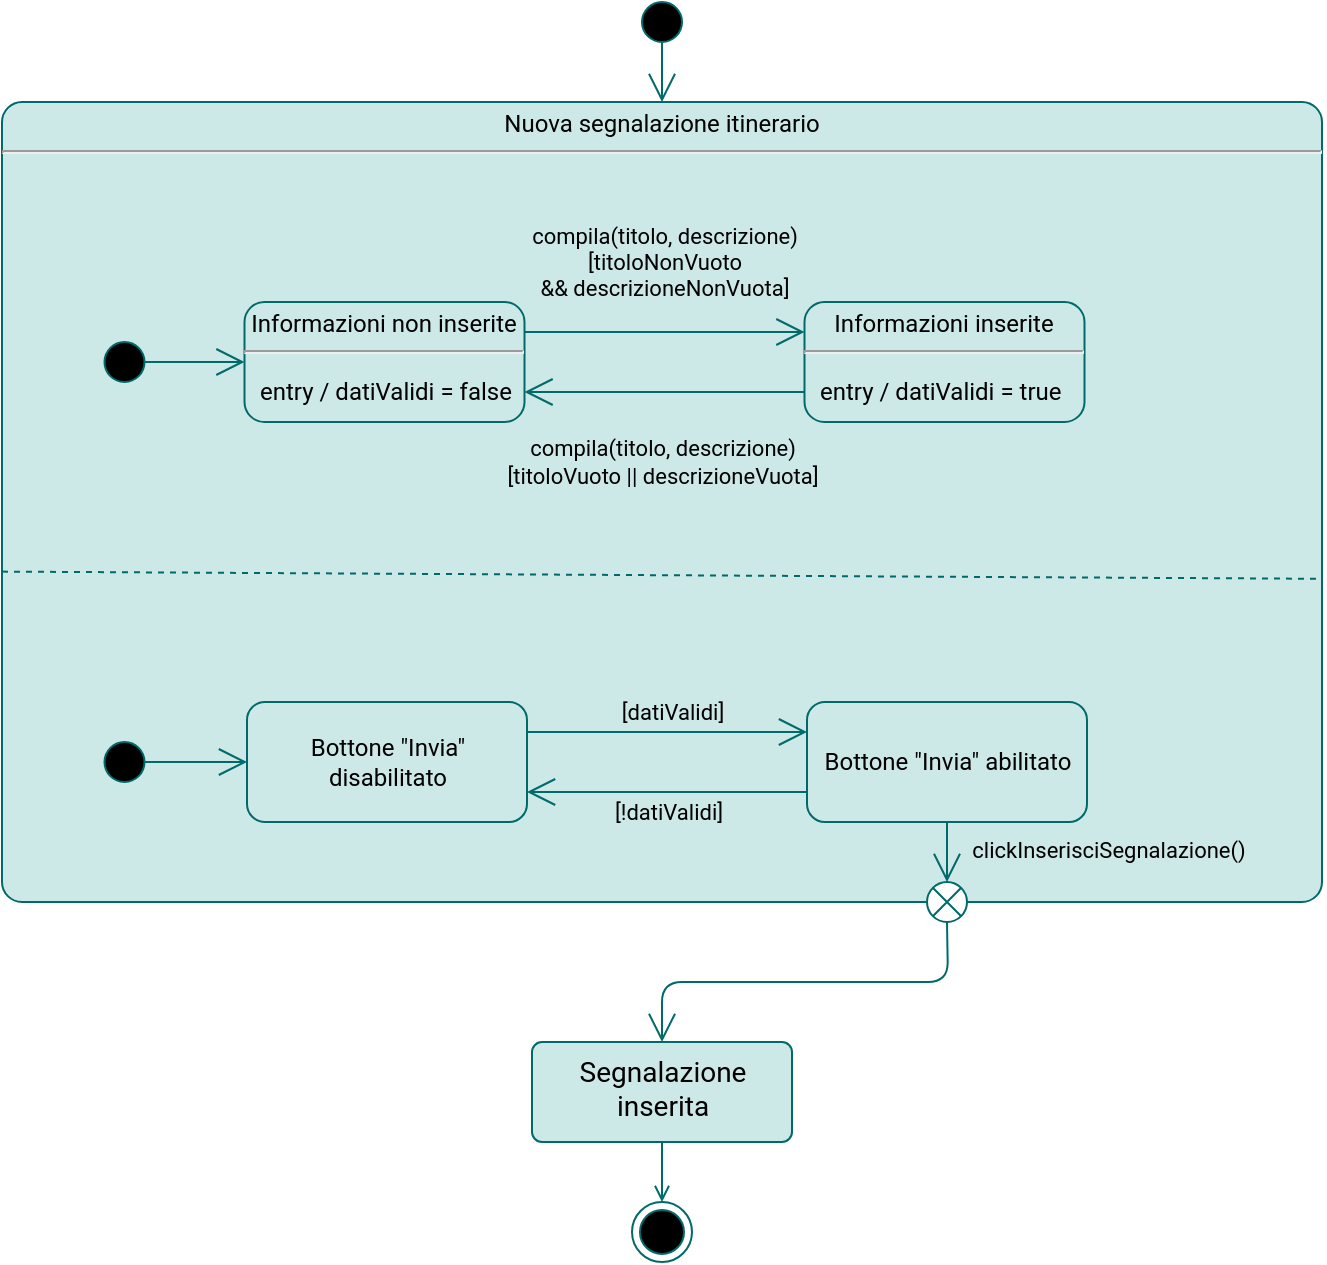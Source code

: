 <mxfile pages="2">
    <diagram id="SqWFwGlkPupEOphNOxqh" name="SegnalaItinerario">
        <mxGraphModel dx="1098" dy="779" grid="1" gridSize="10" guides="1" tooltips="1" connect="1" arrows="1" fold="1" page="1" pageScale="1" pageWidth="850" pageHeight="1100" math="0" shadow="0">
            <root>
                <mxCell id="0"/>
                <mxCell id="1" parent="0"/>
                <mxCell id="F_bNq50gZ8Xo4W-b9d4n-4" value="" style="ellipse;html=1;shape=endState;fillColor=#000000;strokeColor=#006A6A;" parent="1" vertex="1">
                    <mxGeometry x="415" y="600" width="30" height="30" as="geometry"/>
                </mxCell>
                <mxCell id="F_bNq50gZ8Xo4W-b9d4n-5" value="" style="edgeStyle=orthogonalEdgeStyle;rounded=0;orthogonalLoop=1;jettySize=auto;html=1;endArrow=open;endFill=0;align=left;fontFamily=Fira Sans;fontSource=https%3A%2F%2Ffonts.googleapis.com%2Fcss%3Ffamily%3DFira%2BSans;strokeColor=#006A6A;exitX=0.5;exitY=1;exitDx=0;exitDy=0;entryX=0.5;entryY=0;entryDx=0;entryDy=0;" parent="1" source="iFypI-3Wn3Z80cT7eZCm-2" target="F_bNq50gZ8Xo4W-b9d4n-4" edge="1">
                    <mxGeometry relative="1" as="geometry">
                        <mxPoint x="440" y="590.0" as="sourcePoint"/>
                        <mxPoint x="440" y="715" as="targetPoint"/>
                    </mxGeometry>
                </mxCell>
                <mxCell id="d_4j5U2coy59K92Y-AQJ-1" value="&lt;p style=&quot;margin: 0px ; margin-top: 4px ; text-align: center&quot;&gt;Nuova segnalazione itinerario&lt;/p&gt;&lt;hr&gt;&lt;p&gt;&lt;/p&gt;&lt;p style=&quot;margin: 0px ; margin-left: 8px ; text-align: left&quot;&gt;&lt;br&gt;&lt;/p&gt;" style="shape=mxgraph.sysml.simpleState;html=1;overflow=fill;whiteSpace=wrap;align=center;container=1;recursiveResize=0;fillColor=#CCE8E7;fontFamily=Roboto;fontSource=https%3A%2F%2Ffonts.googleapis.com%2Fcss%3Ffamily%3DRoboto;strokeColor=#006A6A;" parent="1" vertex="1">
                    <mxGeometry x="100" y="50" width="660" height="400" as="geometry">
                        <mxRectangle x="452.5" y="390" width="190" height="60" as="alternateBounds"/>
                    </mxGeometry>
                </mxCell>
                <mxCell id="d_4j5U2coy59K92Y-AQJ-8" value="&lt;p style=&quot;margin: 0px ; margin-top: 4px ; text-align: center&quot;&gt;Informazioni&amp;nbsp;&lt;span&gt;non inserite&lt;/span&gt;&lt;/p&gt;&lt;hr&gt;&lt;p&gt;&lt;/p&gt;&lt;p style=&quot;margin: 0px ; margin-left: 8px ; text-align: left&quot;&gt;entry / datiValidi = false&lt;br&gt;&lt;/p&gt;" style="shape=mxgraph.sysml.simpleState;html=1;overflow=fill;whiteSpace=wrap;align=center;labelBackgroundColor=none;fillColor=#CCE8E7;fontFamily=Roboto;fontSource=https%3A%2F%2Ffonts.googleapis.com%2Fcss%3Ffamily%3DRoboto;strokeColor=#006A6A;" parent="d_4j5U2coy59K92Y-AQJ-1" vertex="1">
                    <mxGeometry x="121.25" y="100" width="140" height="60" as="geometry"/>
                </mxCell>
                <mxCell id="d_4j5U2coy59K92Y-AQJ-9" value="compila(titolo, descrizione)&lt;br&gt;[titoloNonVuoto &lt;br&gt;&amp;amp;&amp;amp; descrizioneNonVuota]" style="fillColor=none;edgeStyle=none;html=1;endArrow=open;endSize=12;exitX=1;exitY=0.25;exitDx=0;exitDy=0;entryX=0;entryY=0.25;entryDx=0;entryDy=0;exitPerimeter=0;entryPerimeter=0;backgroundOutline=0;labelBackgroundColor=none;fontFamily=Roboto;fontSource=https%3A%2F%2Ffonts.googleapis.com%2Fcss%3Ffamily%3DRoboto;strokeColor=#006A6A;" parent="d_4j5U2coy59K92Y-AQJ-1" source="d_4j5U2coy59K92Y-AQJ-8" target="d_4j5U2coy59K92Y-AQJ-10" edge="1">
                    <mxGeometry y="35" relative="1" as="geometry">
                        <mxPoint x="251.25" y="130" as="sourcePoint"/>
                        <mxPoint x="371.25" y="130" as="targetPoint"/>
                        <mxPoint as="offset"/>
                    </mxGeometry>
                </mxCell>
                <mxCell id="d_4j5U2coy59K92Y-AQJ-10" value="&lt;p style=&quot;margin: 0px ; margin-top: 4px ; text-align: center&quot;&gt;Informazioni&amp;nbsp;&lt;span&gt;inserite&lt;/span&gt;&lt;/p&gt;&lt;hr&gt;&lt;p&gt;&lt;/p&gt;&lt;p style=&quot;margin: 0px ; margin-left: 8px ; text-align: left&quot;&gt;entry / datiValidi = true&lt;br&gt;&lt;/p&gt;" style="shape=mxgraph.sysml.simpleState;html=1;overflow=fill;whiteSpace=wrap;align=center;labelBackgroundColor=none;fillColor=#CCE8E7;fontFamily=Roboto;fontSource=https%3A%2F%2Ffonts.googleapis.com%2Fcss%3Ffamily%3DRoboto;strokeColor=#006A6A;" parent="d_4j5U2coy59K92Y-AQJ-1" vertex="1">
                    <mxGeometry x="401.25" y="100" width="140" height="60" as="geometry"/>
                </mxCell>
                <mxCell id="d_4j5U2coy59K92Y-AQJ-11" value="compila(titolo, descrizione)&lt;br&gt;[titoloVuoto || descrizioneVuota]" style="strokeColor=#006A6A;fillColor=inherit;gradientColor=inherit;edgeStyle=none;html=1;endArrow=open;endSize=12;exitX=0;exitY=0.75;exitDx=0;exitDy=0;entryX=1;entryY=0.75;entryDx=0;entryDy=0;exitPerimeter=0;entryPerimeter=0;labelBackgroundColor=none;fontFamily=Roboto;fontSource=https%3A%2F%2Ffonts.googleapis.com%2Fcss%3Ffamily%3DRoboto;" parent="d_4j5U2coy59K92Y-AQJ-1" source="d_4j5U2coy59K92Y-AQJ-10" target="d_4j5U2coy59K92Y-AQJ-8" edge="1">
                    <mxGeometry x="0.018" y="35" relative="1" as="geometry">
                        <mxPoint x="266.25" y="170" as="sourcePoint"/>
                        <mxPoint x="396.25" y="170" as="targetPoint"/>
                        <mxPoint as="offset"/>
                    </mxGeometry>
                </mxCell>
                <mxCell id="d_4j5U2coy59K92Y-AQJ-12" value="" style="shape=ellipse;html=1;fillColor=#000000;verticalLabelPosition=bottom;labelBackgroundColor=#ffffff;verticalAlign=top;fontFamily=Roboto;fontSource=https%3A%2F%2Ffonts.googleapis.com%2Fcss%3Ffamily%3DRoboto;strokeColor=#006A6A;" parent="d_4j5U2coy59K92Y-AQJ-1" vertex="1">
                    <mxGeometry x="51.25" y="120" width="20" height="20" as="geometry"/>
                </mxCell>
                <mxCell id="d_4j5U2coy59K92Y-AQJ-13" value="" style="strokeColor=#006A6A;fillColor=inherit;gradientColor=inherit;edgeStyle=none;html=1;endArrow=open;endSize=12;entryX=0;entryY=0.5;entryDx=0;entryDy=0;entryPerimeter=0;fontFamily=Roboto;fontSource=https%3A%2F%2Ffonts.googleapis.com%2Fcss%3Ffamily%3DRoboto;" parent="d_4j5U2coy59K92Y-AQJ-1" source="d_4j5U2coy59K92Y-AQJ-12" target="d_4j5U2coy59K92Y-AQJ-8" edge="1">
                    <mxGeometry relative="1" as="geometry">
                        <mxPoint x="110" y="-80" as="targetPoint"/>
                    </mxGeometry>
                </mxCell>
                <mxCell id="d_4j5U2coy59K92Y-AQJ-14" value="Bottone &quot;Invia&quot; disabilitato" style="strokeColor=#006A6A;fillColor=inherit;gradientColor=inherit;shape=rect;html=1;rounded=1;whiteSpace=wrap;align=center;fontFamily=Roboto;fontSource=https%3A%2F%2Ffonts.googleapis.com%2Fcss%3Ffamily%3DRoboto;" parent="d_4j5U2coy59K92Y-AQJ-1" vertex="1">
                    <mxGeometry x="122.5" y="300" width="140" height="60" as="geometry"/>
                </mxCell>
                <mxCell id="d_4j5U2coy59K92Y-AQJ-15" value="" style="shape=ellipse;html=1;fillColor=#000000;verticalLabelPosition=bottom;labelBackgroundColor=#ffffff;verticalAlign=top;fontFamily=Roboto;fontSource=https%3A%2F%2Ffonts.googleapis.com%2Fcss%3Ffamily%3DRoboto;strokeColor=#006A6A;" parent="d_4j5U2coy59K92Y-AQJ-1" vertex="1">
                    <mxGeometry x="51.25" y="320" width="20" height="20" as="geometry"/>
                </mxCell>
                <mxCell id="d_4j5U2coy59K92Y-AQJ-16" value="" style="strokeColor=#006A6A;fillColor=inherit;gradientColor=inherit;edgeStyle=none;html=1;endArrow=open;endSize=12;entryX=0;entryY=0.5;entryDx=0;entryDy=0;fontFamily=Roboto;fontSource=https%3A%2F%2Ffonts.googleapis.com%2Fcss%3Ffamily%3DRoboto;" parent="d_4j5U2coy59K92Y-AQJ-1" source="d_4j5U2coy59K92Y-AQJ-15" target="d_4j5U2coy59K92Y-AQJ-14" edge="1">
                    <mxGeometry relative="1" as="geometry"/>
                </mxCell>
                <mxCell id="d_4j5U2coy59K92Y-AQJ-17" value="" style="strokeColor=#006A6A;fillColor=inherit;gradientColor=inherit;edgeStyle=none;html=1;endArrow=open;endSize=12;exitX=1;exitY=0.25;exitDx=0;exitDy=0;entryX=0;entryY=0.25;entryDx=0;entryDy=0;fontFamily=Roboto;fontSource=https%3A%2F%2Ffonts.googleapis.com%2Fcss%3Ffamily%3DRoboto;" parent="d_4j5U2coy59K92Y-AQJ-1" source="d_4j5U2coy59K92Y-AQJ-14" target="d_4j5U2coy59K92Y-AQJ-20" edge="1">
                    <mxGeometry relative="1" as="geometry"/>
                </mxCell>
                <mxCell id="d_4j5U2coy59K92Y-AQJ-18" value="[datiValidi]" style="edgeLabel;html=1;align=center;verticalAlign=middle;resizable=0;points=[];labelBackgroundColor=#CCE8E7;fontFamily=Roboto;fontSource=https%3A%2F%2Ffonts.googleapis.com%2Fcss%3Ffamily%3DRoboto;strokeColor=#006A6A;" parent="d_4j5U2coy59K92Y-AQJ-17" vertex="1" connectable="0">
                    <mxGeometry x="0.21" relative="1" as="geometry">
                        <mxPoint x="-12" y="-10" as="offset"/>
                    </mxGeometry>
                </mxCell>
                <mxCell id="d_4j5U2coy59K92Y-AQJ-19" value="[!datiValidi]" style="strokeColor=#006A6A;fillColor=inherit;gradientColor=inherit;edgeStyle=none;html=1;endArrow=open;endSize=12;exitX=0;exitY=0.75;exitDx=0;exitDy=0;entryX=1;entryY=0.75;entryDx=0;entryDy=0;labelBackgroundColor=#CCE8E7;fontFamily=Roboto;fontSource=https%3A%2F%2Ffonts.googleapis.com%2Fcss%3Ffamily%3DRoboto;" parent="d_4j5U2coy59K92Y-AQJ-1" source="d_4j5U2coy59K92Y-AQJ-20" target="d_4j5U2coy59K92Y-AQJ-14" edge="1">
                    <mxGeometry y="10" relative="1" as="geometry">
                        <mxPoint x="282.5" y="330" as="sourcePoint"/>
                        <mxPoint x="362.5" y="330" as="targetPoint"/>
                        <mxPoint as="offset"/>
                    </mxGeometry>
                </mxCell>
                <mxCell id="d_4j5U2coy59K92Y-AQJ-20" value="Bottone &quot;Invia&quot; abilitato" style="strokeColor=#006A6A;fillColor=inherit;gradientColor=inherit;shape=rect;html=1;rounded=1;whiteSpace=wrap;align=center;fontFamily=Roboto;fontSource=https%3A%2F%2Ffonts.googleapis.com%2Fcss%3Ffamily%3DRoboto;" parent="d_4j5U2coy59K92Y-AQJ-1" vertex="1">
                    <mxGeometry x="402.5" y="300" width="140" height="60" as="geometry"/>
                </mxCell>
                <mxCell id="d_4j5U2coy59K92Y-AQJ-21" value="" style="strokeColor=#006A6A;fillColor=inherit;gradientColor=inherit;edgeStyle=none;html=1;endArrow=open;endSize=12;exitX=0.5;exitY=1;exitDx=0;exitDy=0;entryX=0.5;entryY=0;entryDx=0;entryDy=0;entryPerimeter=0;fontFamily=Roboto;fontSource=https%3A%2F%2Ffonts.googleapis.com%2Fcss%3Ffamily%3DRoboto;" parent="d_4j5U2coy59K92Y-AQJ-1" source="d_4j5U2coy59K92Y-AQJ-20" target="d_4j5U2coy59K92Y-AQJ-23" edge="1">
                    <mxGeometry relative="1" as="geometry">
                        <mxPoint x="-169.5" y="319.52" as="sourcePoint"/>
                        <mxPoint x="-59.5" y="319.52" as="targetPoint"/>
                    </mxGeometry>
                </mxCell>
                <mxCell id="d_4j5U2coy59K92Y-AQJ-22" value="clickInserisciSegnalazione()" style="edgeLabel;html=1;align=center;verticalAlign=middle;resizable=0;points=[];labelBackgroundColor=#CCE8E7;fontFamily=Roboto;fontSource=https%3A%2F%2Ffonts.googleapis.com%2Fcss%3Ffamily%3DRoboto;strokeColor=#006A6A;" parent="d_4j5U2coy59K92Y-AQJ-21" vertex="1" connectable="0">
                    <mxGeometry x="0.21" relative="1" as="geometry">
                        <mxPoint x="80" y="-4" as="offset"/>
                    </mxGeometry>
                </mxCell>
                <mxCell id="d_4j5U2coy59K92Y-AQJ-23" value="" style="shape=mxgraph.sysml.flowFinal;labelPosition=right;verticalLabelPosition=top;spacingTop=5;spacingLeft=3;align=left;verticalAlign=top;resizable=0;fontFamily=Roboto;fontSource=https%3A%2F%2Ffonts.googleapis.com%2Fcss%3Ffamily%3DRoboto;strokeColor=#006A6A;" parent="d_4j5U2coy59K92Y-AQJ-1" vertex="1">
                    <mxGeometry x="462.5" y="390" width="20" height="20" as="geometry"/>
                </mxCell>
                <mxCell id="d_4j5U2coy59K92Y-AQJ-43" value="" style="strokeColor=#006A6A;fillColor=inherit;gradientColor=inherit;edgeStyle=none;html=1;endArrow=open;endSize=12;entryX=0.5;entryY=0;entryDx=0;entryDy=0;entryPerimeter=0;fontFamily=Roboto;fontSource=https%3A%2F%2Ffonts.googleapis.com%2Fcss%3Ffamily%3DRoboto;exitX=0.5;exitY=1;exitDx=0;exitDy=0;" parent="1" source="d_4j5U2coy59K92Y-AQJ-44" target="d_4j5U2coy59K92Y-AQJ-1" edge="1">
                    <mxGeometry relative="1" as="geometry">
                        <mxPoint x="468" y="20" as="targetPoint"/>
                    </mxGeometry>
                </mxCell>
                <mxCell id="d_4j5U2coy59K92Y-AQJ-44" value="" style="shape=ellipse;html=1;fillColor=#000000;verticalLabelPosition=bottom;labelBackgroundColor=#ffffff;verticalAlign=top;fontFamily=Roboto;fontSource=https%3A%2F%2Ffonts.googleapis.com%2Fcss%3Ffamily%3DRoboto;strokeColor=#006A6A;" parent="1" vertex="1">
                    <mxGeometry x="420" width="20" height="20" as="geometry"/>
                </mxCell>
                <mxCell id="d_4j5U2coy59K92Y-AQJ-45" value="" style="endArrow=none;dashed=1;html=1;labelBackgroundColor=#CCE8E7;fontFamily=Roboto;fontSource=https%3A%2F%2Ffonts.googleapis.com%2Fcss%3Ffamily%3DRoboto;fontSize=14;strokeColor=#006A6A;exitX=0;exitY=0.587;exitDx=0;exitDy=0;exitPerimeter=0;entryX=1;entryY=0.596;entryDx=0;entryDy=0;entryPerimeter=0;" parent="1" source="d_4j5U2coy59K92Y-AQJ-1" target="d_4j5U2coy59K92Y-AQJ-1" edge="1">
                    <mxGeometry width="50" height="50" relative="1" as="geometry">
                        <mxPoint x="400" y="550" as="sourcePoint"/>
                        <mxPoint x="750" y="285" as="targetPoint"/>
                    </mxGeometry>
                </mxCell>
                <mxCell id="iFypI-3Wn3Z80cT7eZCm-2" value="Segnalazione&lt;br&gt;inserita" style="html=1;align=center;verticalAlign=top;rounded=1;absoluteArcSize=1;arcSize=10;dashed=0;fontSize=14;fillColor=#CCE8E7;strokeColor=#006A6A;fontFamily=Roboto;fontSource=https%3A%2F%2Ffonts.googleapis.com%2Fcss%3Ffamily%3DRoboto;" parent="1" vertex="1">
                    <mxGeometry x="365" y="520" width="130" height="50" as="geometry"/>
                </mxCell>
                <mxCell id="XzpE4tGOXCY6Szkc9caX-1" value="" style="strokeColor=#006A6A;fillColor=inherit;gradientColor=inherit;edgeStyle=none;html=1;endArrow=open;endSize=12;exitX=0.5;exitY=1;exitDx=0;exitDy=0;entryX=0.5;entryY=0;entryDx=0;entryDy=0;fontFamily=Roboto;fontSource=https%3A%2F%2Ffonts.googleapis.com%2Fcss%3Ffamily%3DRoboto;exitPerimeter=0;" parent="1" source="d_4j5U2coy59K92Y-AQJ-23" target="iFypI-3Wn3Z80cT7eZCm-2" edge="1">
                    <mxGeometry relative="1" as="geometry">
                        <mxPoint x="410" y="480" as="sourcePoint"/>
                        <mxPoint x="410" y="510" as="targetPoint"/>
                        <Array as="points">
                            <mxPoint x="573" y="490"/>
                            <mxPoint x="430" y="490"/>
                        </Array>
                    </mxGeometry>
                </mxCell>
            </root>
        </mxGraphModel>
    </diagram>
    <diagram id="YHVfvykiVUKUb5ghU3nG" name="CreaItinerario">
        <mxGraphModel dx="4311" dy="1298" grid="1" gridSize="10" guides="1" tooltips="1" connect="1" arrows="1" fold="1" page="1" pageScale="1" pageWidth="827" pageHeight="1169" math="0" shadow="0">
            <root>
                <mxCell id="PN0qWD7VaQw6Qfc42OEK-0"/>
                <mxCell id="PN0qWD7VaQw6Qfc42OEK-1" parent="PN0qWD7VaQw6Qfc42OEK-0"/>
                <mxCell id="_H24lGFvtEm-jscXS2xH-21" value="&lt;p style=&quot;margin: 0px ; margin-top: 4px ; text-align: center&quot;&gt;Inserimento dettagli itinerario&lt;/p&gt;&lt;hr&gt;&lt;p&gt;&lt;/p&gt;&lt;p style=&quot;margin: 0px ; margin-left: 8px ; text-align: left&quot;&gt;&lt;br&gt;&lt;/p&gt;" style="shape=mxgraph.sysml.simpleState;html=1;overflow=fill;whiteSpace=wrap;align=center;container=1;recursiveResize=0;fillColor=#CCE8E7;fontFamily=Roboto;fontSource=https%3A%2F%2Ffonts.googleapis.com%2Fcss%3Ffamily%3DRoboto;strokeColor=#006A6A;" parent="PN0qWD7VaQw6Qfc42OEK-1" vertex="1">
                    <mxGeometry x="-1570" y="60" width="680" height="720" as="geometry">
                        <mxRectangle x="452.5" y="390" width="190" height="60" as="alternateBounds"/>
                    </mxGeometry>
                </mxCell>
                <mxCell id="_H24lGFvtEm-jscXS2xH-84" value="Switch &quot;Accessibilità&quot; &lt;br&gt;off" style="strokeColor=#006A6A;fillColor=inherit;gradientColor=inherit;shape=rect;html=1;rounded=1;whiteSpace=wrap;align=center;fontFamily=Roboto;fontSource=https%3A%2F%2Ffonts.googleapis.com%2Fcss%3Ffamily%3DRoboto;" parent="_H24lGFvtEm-jscXS2xH-21" vertex="1">
                    <mxGeometry x="141.25" y="500" width="140" height="40" as="geometry"/>
                </mxCell>
                <mxCell id="_H24lGFvtEm-jscXS2xH-85" value="Switch &quot;Accessibilità&quot;&lt;br&gt;on" style="strokeColor=#006A6A;fillColor=inherit;gradientColor=inherit;shape=rect;html=1;rounded=1;whiteSpace=wrap;align=center;fontFamily=Roboto;fontSource=https%3A%2F%2Ffonts.googleapis.com%2Fcss%3Ffamily%3DRoboto;" parent="_H24lGFvtEm-jscXS2xH-21" vertex="1">
                    <mxGeometry x="421.25" y="500" width="140" height="40" as="geometry"/>
                </mxCell>
                <mxCell id="_H24lGFvtEm-jscXS2xH-88" value="click()" style="strokeColor=#006A6A;fillColor=inherit;gradientColor=inherit;edgeStyle=none;html=1;endArrow=open;endSize=12;exitX=0;exitY=0.75;exitDx=0;exitDy=0;entryX=1;entryY=0.75;entryDx=0;entryDy=0;labelBackgroundColor=#CCE8E7;fontFamily=Roboto;fontSource=https%3A%2F%2Ffonts.googleapis.com%2Fcss%3Ffamily%3DRoboto;" parent="_H24lGFvtEm-jscXS2xH-21" source="_H24lGFvtEm-jscXS2xH-85" target="_H24lGFvtEm-jscXS2xH-84" edge="1">
                    <mxGeometry y="10" relative="1" as="geometry">
                        <mxPoint x="301.25" y="520" as="sourcePoint"/>
                        <mxPoint x="381.25" y="520" as="targetPoint"/>
                        <mxPoint as="offset"/>
                    </mxGeometry>
                </mxCell>
                <mxCell id="_H24lGFvtEm-jscXS2xH-89" value="click()" style="strokeColor=#006A6A;fillColor=inherit;gradientColor=inherit;edgeStyle=none;html=1;endArrow=open;endSize=12;exitX=1;exitY=0.25;exitDx=0;exitDy=0;entryX=0;entryY=0.25;entryDx=0;entryDy=0;labelBackgroundColor=#CCE8E7;fontFamily=Roboto;fontSource=https%3A%2F%2Ffonts.googleapis.com%2Fcss%3Ffamily%3DRoboto;" parent="_H24lGFvtEm-jscXS2xH-21" source="_H24lGFvtEm-jscXS2xH-84" target="_H24lGFvtEm-jscXS2xH-85" edge="1">
                    <mxGeometry y="10" relative="1" as="geometry">
                        <mxPoint x="420" y="480" as="sourcePoint"/>
                        <mxPoint x="280" y="480" as="targetPoint"/>
                        <mxPoint as="offset"/>
                    </mxGeometry>
                </mxCell>
                <mxCell id="_H24lGFvtEm-jscXS2xH-83" value="" style="shape=ellipse;html=1;fillColor=#000000;verticalLabelPosition=bottom;labelBackgroundColor=#ffffff;verticalAlign=top;fontFamily=Roboto;fontSource=https%3A%2F%2Ffonts.googleapis.com%2Fcss%3Ffamily%3DRoboto;strokeColor=#006A6A;" parent="_H24lGFvtEm-jscXS2xH-21" vertex="1">
                    <mxGeometry x="71.25" y="510" width="20" height="20" as="geometry"/>
                </mxCell>
                <mxCell id="_H24lGFvtEm-jscXS2xH-86" value="" style="strokeColor=#006A6A;fillColor=inherit;gradientColor=inherit;edgeStyle=none;html=1;endArrow=open;endSize=12;entryX=0;entryY=0.5;entryDx=0;entryDy=0;fontFamily=Roboto;fontSource=https%3A%2F%2Ffonts.googleapis.com%2Fcss%3Ffamily%3DRoboto;" parent="_H24lGFvtEm-jscXS2xH-21" target="_H24lGFvtEm-jscXS2xH-84" edge="1">
                    <mxGeometry relative="1" as="geometry">
                        <mxPoint x="90" y="520" as="sourcePoint"/>
                    </mxGeometry>
                </mxCell>
                <mxCell id="_H24lGFvtEm-jscXS2xH-48" value="&lt;p style=&quot;margin: 0px ; margin-top: 4px ; text-align: center&quot;&gt;Informazioni&amp;nbsp;&lt;span&gt;non inserite&lt;/span&gt;&lt;/p&gt;&lt;hr&gt;&lt;p&gt;&lt;/p&gt;&lt;p style=&quot;margin: 0px ; margin-left: 8px ; text-align: left&quot;&gt;entry / datiValidi = false&lt;br&gt;&lt;/p&gt;" style="shape=mxgraph.sysml.simpleState;html=1;overflow=fill;whiteSpace=wrap;align=center;labelBackgroundColor=none;fillColor=#CCE8E7;fontFamily=Roboto;fontSource=https%3A%2F%2Ffonts.googleapis.com%2Fcss%3Ffamily%3DRoboto;strokeColor=#006A6A;" parent="_H24lGFvtEm-jscXS2xH-21" vertex="1">
                    <mxGeometry x="141.25" y="90" width="140" height="60" as="geometry"/>
                </mxCell>
                <mxCell id="_H24lGFvtEm-jscXS2xH-46" value="compila(titolo, descrizione, durata)&lt;br&gt;[titoloNonVuoto &lt;br&gt;&amp;amp;&amp;amp; durataNonVuota]" style="fillColor=none;edgeStyle=none;html=1;endArrow=open;endSize=12;exitX=1;exitY=0.25;exitDx=0;exitDy=0;entryX=0;entryY=0.25;entryDx=0;entryDy=0;exitPerimeter=0;entryPerimeter=0;backgroundOutline=0;labelBackgroundColor=none;fontFamily=Roboto;fontSource=https%3A%2F%2Ffonts.googleapis.com%2Fcss%3Ffamily%3DRoboto;strokeColor=#006A6A;" parent="_H24lGFvtEm-jscXS2xH-21" source="_H24lGFvtEm-jscXS2xH-48" target="_H24lGFvtEm-jscXS2xH-49" edge="1">
                    <mxGeometry y="35" relative="1" as="geometry">
                        <mxPoint x="271.25" y="120" as="sourcePoint"/>
                        <mxPoint x="391.25" y="120" as="targetPoint"/>
                        <mxPoint as="offset"/>
                    </mxGeometry>
                </mxCell>
                <mxCell id="_H24lGFvtEm-jscXS2xH-49" value="&lt;p style=&quot;margin: 0px ; margin-top: 4px ; text-align: center&quot;&gt;Informazioni&amp;nbsp;&lt;span&gt;inserite&lt;/span&gt;&lt;/p&gt;&lt;hr&gt;&lt;p&gt;&lt;/p&gt;&lt;p style=&quot;margin: 0px ; margin-left: 8px ; text-align: left&quot;&gt;entry / datiValidi = true&lt;br&gt;&lt;/p&gt;" style="shape=mxgraph.sysml.simpleState;html=1;overflow=fill;whiteSpace=wrap;align=center;labelBackgroundColor=none;fillColor=#CCE8E7;fontFamily=Roboto;fontSource=https%3A%2F%2Ffonts.googleapis.com%2Fcss%3Ffamily%3DRoboto;strokeColor=#006A6A;" parent="_H24lGFvtEm-jscXS2xH-21" vertex="1">
                    <mxGeometry x="421.25" y="90" width="140" height="60" as="geometry"/>
                </mxCell>
                <mxCell id="_H24lGFvtEm-jscXS2xH-82" value="compila(titolo, descrizione, durata)&lt;br&gt;[titoloVuoto || durataVuota]" style="strokeColor=#006A6A;fillColor=inherit;gradientColor=inherit;edgeStyle=none;html=1;endArrow=open;endSize=12;exitX=0;exitY=0.75;exitDx=0;exitDy=0;entryX=1;entryY=0.75;entryDx=0;entryDy=0;exitPerimeter=0;entryPerimeter=0;labelBackgroundColor=none;fontFamily=Roboto;fontSource=https%3A%2F%2Ffonts.googleapis.com%2Fcss%3Ffamily%3DRoboto;" parent="_H24lGFvtEm-jscXS2xH-21" source="_H24lGFvtEm-jscXS2xH-49" target="_H24lGFvtEm-jscXS2xH-48" edge="1">
                    <mxGeometry x="0.018" y="35" relative="1" as="geometry">
                        <mxPoint x="286.25" y="160" as="sourcePoint"/>
                        <mxPoint x="416.25" y="160" as="targetPoint"/>
                        <mxPoint as="offset"/>
                    </mxGeometry>
                </mxCell>
                <mxCell id="_H24lGFvtEm-jscXS2xH-41" value="" style="shape=ellipse;html=1;fillColor=#000000;verticalLabelPosition=bottom;labelBackgroundColor=#ffffff;verticalAlign=top;fontFamily=Roboto;fontSource=https%3A%2F%2Ffonts.googleapis.com%2Fcss%3Ffamily%3DRoboto;strokeColor=#006A6A;" parent="_H24lGFvtEm-jscXS2xH-21" vertex="1">
                    <mxGeometry x="71.25" y="110" width="20" height="20" as="geometry"/>
                </mxCell>
                <mxCell id="_H24lGFvtEm-jscXS2xH-44" value="" style="strokeColor=#006A6A;fillColor=inherit;gradientColor=inherit;edgeStyle=none;html=1;endArrow=open;endSize=12;entryX=0;entryY=0.5;entryDx=0;entryDy=0;entryPerimeter=0;fontFamily=Roboto;fontSource=https%3A%2F%2Ffonts.googleapis.com%2Fcss%3Ffamily%3DRoboto;" parent="_H24lGFvtEm-jscXS2xH-21" source="_H24lGFvtEm-jscXS2xH-41" target="_H24lGFvtEm-jscXS2xH-48" edge="1">
                    <mxGeometry relative="1" as="geometry">
                        <mxPoint x="130" y="-80" as="targetPoint"/>
                    </mxGeometry>
                </mxCell>
                <mxCell id="_H24lGFvtEm-jscXS2xH-55" value="Bottone&lt;br&gt;&quot;Avanti&quot; disabilitato" style="strokeColor=#006A6A;fillColor=inherit;gradientColor=inherit;shape=rect;html=1;rounded=1;whiteSpace=wrap;align=center;fontFamily=Roboto;fontSource=https%3A%2F%2Ffonts.googleapis.com%2Fcss%3Ffamily%3DRoboto;" parent="_H24lGFvtEm-jscXS2xH-21" vertex="1">
                    <mxGeometry x="141.25" y="630" width="140" height="40" as="geometry"/>
                </mxCell>
                <mxCell id="_H24lGFvtEm-jscXS2xH-54" value="" style="shape=ellipse;html=1;fillColor=#000000;verticalLabelPosition=bottom;labelBackgroundColor=#ffffff;verticalAlign=top;fontFamily=Roboto;fontSource=https%3A%2F%2Ffonts.googleapis.com%2Fcss%3Ffamily%3DRoboto;strokeColor=#006A6A;" parent="_H24lGFvtEm-jscXS2xH-21" vertex="1">
                    <mxGeometry x="70" y="640" width="20" height="20" as="geometry"/>
                </mxCell>
                <mxCell id="_H24lGFvtEm-jscXS2xH-57" value="" style="strokeColor=#006A6A;fillColor=inherit;gradientColor=inherit;edgeStyle=none;html=1;endArrow=open;endSize=12;entryX=0;entryY=0.5;entryDx=0;entryDy=0;fontFamily=Roboto;fontSource=https%3A%2F%2Ffonts.googleapis.com%2Fcss%3Ffamily%3DRoboto;" parent="_H24lGFvtEm-jscXS2xH-21" source="_H24lGFvtEm-jscXS2xH-54" target="_H24lGFvtEm-jscXS2xH-55" edge="1">
                    <mxGeometry relative="1" as="geometry"/>
                </mxCell>
                <mxCell id="_H24lGFvtEm-jscXS2xH-58" value="" style="strokeColor=#006A6A;fillColor=inherit;gradientColor=inherit;edgeStyle=none;html=1;endArrow=open;endSize=12;exitX=1;exitY=0.25;exitDx=0;exitDy=0;entryX=0;entryY=0.25;entryDx=0;entryDy=0;fontFamily=Roboto;fontSource=https%3A%2F%2Ffonts.googleapis.com%2Fcss%3Ffamily%3DRoboto;" parent="_H24lGFvtEm-jscXS2xH-21" source="_H24lGFvtEm-jscXS2xH-55" target="_H24lGFvtEm-jscXS2xH-56" edge="1">
                    <mxGeometry relative="1" as="geometry"/>
                </mxCell>
                <mxCell id="_H24lGFvtEm-jscXS2xH-59" value="[datiValidi]" style="edgeLabel;html=1;align=center;verticalAlign=middle;resizable=0;points=[];labelBackgroundColor=#CCE8E7;fontFamily=Roboto;fontSource=https%3A%2F%2Ffonts.googleapis.com%2Fcss%3Ffamily%3DRoboto;strokeColor=#006A6A;" parent="_H24lGFvtEm-jscXS2xH-58" vertex="1" connectable="0">
                    <mxGeometry x="0.21" relative="1" as="geometry">
                        <mxPoint x="-12" y="-10" as="offset"/>
                    </mxGeometry>
                </mxCell>
                <mxCell id="_H24lGFvtEm-jscXS2xH-60" value="[!datiValidi]" style="strokeColor=#006A6A;fillColor=inherit;gradientColor=inherit;edgeStyle=none;html=1;endArrow=open;endSize=12;exitX=0;exitY=0.75;exitDx=0;exitDy=0;entryX=1;entryY=0.75;entryDx=0;entryDy=0;labelBackgroundColor=#CCE8E7;fontFamily=Roboto;fontSource=https%3A%2F%2Ffonts.googleapis.com%2Fcss%3Ffamily%3DRoboto;" parent="_H24lGFvtEm-jscXS2xH-21" source="_H24lGFvtEm-jscXS2xH-56" target="_H24lGFvtEm-jscXS2xH-55" edge="1">
                    <mxGeometry y="10" relative="1" as="geometry">
                        <mxPoint x="301.25" y="650" as="sourcePoint"/>
                        <mxPoint x="381.25" y="650" as="targetPoint"/>
                        <mxPoint as="offset"/>
                    </mxGeometry>
                </mxCell>
                <mxCell id="_H24lGFvtEm-jscXS2xH-56" value="Bottone&lt;br&gt;&quot;Avanti&quot; abilitato" style="strokeColor=#006A6A;fillColor=inherit;gradientColor=inherit;shape=rect;html=1;rounded=1;whiteSpace=wrap;align=center;fontFamily=Roboto;fontSource=https%3A%2F%2Ffonts.googleapis.com%2Fcss%3Ffamily%3DRoboto;" parent="_H24lGFvtEm-jscXS2xH-21" vertex="1">
                    <mxGeometry x="421.25" y="630" width="140" height="40" as="geometry"/>
                </mxCell>
                <mxCell id="_H24lGFvtEm-jscXS2xH-62" value="" style="strokeColor=#006A6A;fillColor=inherit;gradientColor=inherit;edgeStyle=none;html=1;endArrow=open;endSize=12;exitX=0.5;exitY=1;exitDx=0;exitDy=0;entryX=0.5;entryY=0;entryDx=0;entryDy=0;entryPerimeter=0;fontFamily=Roboto;fontSource=https%3A%2F%2Ffonts.googleapis.com%2Fcss%3Ffamily%3DRoboto;" parent="_H24lGFvtEm-jscXS2xH-21" source="_H24lGFvtEm-jscXS2xH-56" target="_H24lGFvtEm-jscXS2xH-61" edge="1">
                    <mxGeometry relative="1" as="geometry">
                        <mxPoint x="541.25" y="669.52" as="sourcePoint"/>
                        <mxPoint x="651.25" y="669.52" as="targetPoint"/>
                    </mxGeometry>
                </mxCell>
                <mxCell id="_H24lGFvtEm-jscXS2xH-63" value="clickAvanti()" style="edgeLabel;html=1;align=center;verticalAlign=middle;resizable=0;points=[];labelBackgroundColor=#CCE8E7;fontFamily=Roboto;fontSource=https%3A%2F%2Ffonts.googleapis.com%2Fcss%3Ffamily%3DRoboto;strokeColor=#006A6A;" parent="_H24lGFvtEm-jscXS2xH-62" vertex="1" connectable="0">
                    <mxGeometry x="0.21" relative="1" as="geometry">
                        <mxPoint x="30" y="-4" as="offset"/>
                    </mxGeometry>
                </mxCell>
                <mxCell id="_H24lGFvtEm-jscXS2xH-61" value="" style="shape=mxgraph.sysml.flowFinal;labelPosition=right;verticalLabelPosition=top;spacingTop=5;spacingLeft=3;align=left;verticalAlign=top;resizable=0;fontFamily=Roboto;fontSource=https%3A%2F%2Ffonts.googleapis.com%2Fcss%3Ffamily%3DRoboto;strokeColor=#006A6A;" parent="_H24lGFvtEm-jscXS2xH-21" vertex="1">
                    <mxGeometry x="481.25" y="710" width="20" height="20" as="geometry"/>
                </mxCell>
                <mxCell id="_H24lGFvtEm-jscXS2xH-66" value="&lt;p style=&quot;margin: 0px ; margin-top: 4px ; text-align: center&quot;&gt;ChipGroup Difficoltà&lt;/p&gt;&lt;hr&gt;&lt;p&gt;&lt;/p&gt;&lt;p style=&quot;margin: 0px ; margin-left: 8px ; text-align: left&quot;&gt;&lt;br&gt;&lt;/p&gt;" style="shape=mxgraph.sysml.simpleState;html=1;overflow=fill;whiteSpace=wrap;align=center;container=1;recursiveResize=0;fillColor=#CCE8E7;fontFamily=Roboto;fontSource=https%3A%2F%2Ffonts.googleapis.com%2Fcss%3Ffamily%3DRoboto;strokeColor=#006A6A;" parent="_H24lGFvtEm-jscXS2xH-21" vertex="1">
                    <mxGeometry x="111.25" y="240" width="480" height="190" as="geometry">
                        <mxRectangle x="100" y="50" width="140" height="60" as="alternateBounds"/>
                    </mxGeometry>
                </mxCell>
                <mxCell id="_H24lGFvtEm-jscXS2xH-67" value="Chip &quot;Facile&quot;&lt;br&gt;selezionata" style="html=1;align=center;verticalAlign=top;rounded=1;absoluteArcSize=1;arcSize=10;dashed=0;fillColor=#CCE8E7;fontFamily=Roboto;fontSource=https%3A%2F%2Ffonts.googleapis.com%2Fcss%3Ffamily%3DRoboto;strokeColor=#006A6A;" parent="_H24lGFvtEm-jscXS2xH-66" vertex="1">
                    <mxGeometry x="70.004" y="40" width="143.415" height="40" as="geometry"/>
                </mxCell>
                <mxCell id="_H24lGFvtEm-jscXS2xH-68" value="Chip &quot;Intermedio&quot;&lt;br&gt;selezionata" style="html=1;align=center;verticalAlign=top;rounded=1;absoluteArcSize=1;arcSize=10;dashed=0;fillColor=#CCE8E7;fontFamily=Roboto;fontSource=https%3A%2F%2Ffonts.googleapis.com%2Fcss%3Ffamily%3DRoboto;strokeColor=#006A6A;" parent="_H24lGFvtEm-jscXS2xH-66" vertex="1">
                    <mxGeometry x="326.101" y="40" width="143.415" height="40" as="geometry"/>
                </mxCell>
                <mxCell id="_H24lGFvtEm-jscXS2xH-75" value="clickIntermedio()" style="strokeColor=#006A6A;fillColor=inherit;gradientColor=inherit;edgeStyle=none;html=1;endArrow=open;endSize=12;exitX=1;exitY=0.25;exitDx=0;exitDy=0;entryX=0;entryY=0.25;entryDx=0;entryDy=0;labelBackgroundColor=#CCE8E7;fontFamily=Roboto;fontSource=https%3A%2F%2Ffonts.googleapis.com%2Fcss%3Ffamily%3DRoboto;" parent="_H24lGFvtEm-jscXS2xH-66" source="_H24lGFvtEm-jscXS2xH-67" target="_H24lGFvtEm-jscXS2xH-68" edge="1">
                    <mxGeometry x="-0.091" y="10" relative="1" as="geometry">
                        <mxPoint x="254.394" y="100" as="sourcePoint"/>
                        <mxPoint x="274.882" y="40" as="targetPoint"/>
                        <mxPoint as="offset"/>
                        <Array as="points"/>
                    </mxGeometry>
                </mxCell>
                <mxCell id="_H24lGFvtEm-jscXS2xH-76" value="clickFacile()" style="strokeColor=#006A6A;fillColor=inherit;gradientColor=inherit;edgeStyle=none;html=1;endArrow=open;endSize=12;exitX=0;exitY=0.75;exitDx=0;exitDy=0;entryX=1;entryY=0.75;entryDx=0;entryDy=0;labelBackgroundColor=#CCE8E7;fontFamily=Roboto;fontSource=https%3A%2F%2Ffonts.googleapis.com%2Fcss%3Ffamily%3DRoboto;" parent="_H24lGFvtEm-jscXS2xH-66" source="_H24lGFvtEm-jscXS2xH-68" target="_H24lGFvtEm-jscXS2xH-67" edge="1">
                    <mxGeometry x="0.091" y="10" relative="1" as="geometry">
                        <mxPoint x="274.882" y="110" as="sourcePoint"/>
                        <mxPoint x="254.394" y="50" as="targetPoint"/>
                        <mxPoint as="offset"/>
                        <Array as="points"/>
                    </mxGeometry>
                </mxCell>
                <mxCell id="_H24lGFvtEm-jscXS2xH-72" value="clickIntermedio()" style="strokeColor=#006A6A;fillColor=inherit;gradientColor=inherit;edgeStyle=none;html=1;endArrow=open;endSize=12;exitX=1;exitY=0.25;exitDx=0;exitDy=0;entryX=0.25;entryY=1;entryDx=0;entryDy=0;labelBackgroundColor=#CCE8E7;fontFamily=Roboto;fontSource=https%3A%2F%2Ffonts.googleapis.com%2Fcss%3Ffamily%3DRoboto;" parent="_H24lGFvtEm-jscXS2xH-66" source="_H24lGFvtEm-jscXS2xH-69" target="_H24lGFvtEm-jscXS2xH-68" edge="1">
                    <mxGeometry x="0.25" relative="1" as="geometry">
                        <mxPoint x="443.906" y="90" as="sourcePoint"/>
                        <mxPoint x="351.711" y="170" as="targetPoint"/>
                        <mxPoint as="offset"/>
                        <Array as="points">
                            <mxPoint x="361.955" y="140"/>
                        </Array>
                    </mxGeometry>
                </mxCell>
                <mxCell id="_H24lGFvtEm-jscXS2xH-71" value="clickDifficile()" style="strokeColor=#006A6A;fillColor=inherit;gradientColor=inherit;edgeStyle=none;html=1;endArrow=open;endSize=12;exitX=0.75;exitY=1;exitDx=0;exitDy=0;entryX=1;entryY=0.75;entryDx=0;entryDy=0;labelBackgroundColor=#CCE8E7;fontFamily=Roboto;fontSource=https%3A%2F%2Ffonts.googleapis.com%2Fcss%3Ffamily%3DRoboto;" parent="_H24lGFvtEm-jscXS2xH-66" source="_H24lGFvtEm-jscXS2xH-68" target="_H24lGFvtEm-jscXS2xH-69" edge="1">
                    <mxGeometry x="-0.529" relative="1" as="geometry">
                        <mxPoint x="418.297" y="140" as="sourcePoint"/>
                        <mxPoint x="315.858" y="140" as="targetPoint"/>
                        <mxPoint as="offset"/>
                        <Array as="points">
                            <mxPoint x="433.662" y="160"/>
                            <mxPoint x="422.138" y="160"/>
                        </Array>
                    </mxGeometry>
                </mxCell>
                <mxCell id="_H24lGFvtEm-jscXS2xH-69" value="Chip &quot;Difficile&quot;&lt;br&gt;selezionata" style="html=1;align=center;verticalAlign=top;rounded=1;absoluteArcSize=1;arcSize=10;dashed=0;fillColor=#CCE8E7;fontFamily=Roboto;fontSource=https%3A%2F%2Ffonts.googleapis.com%2Fcss%3Ffamily%3DRoboto;strokeColor=#006A6A;" parent="_H24lGFvtEm-jscXS2xH-66" vertex="1">
                    <mxGeometry x="198.053" y="130" width="143.415" height="40" as="geometry"/>
                </mxCell>
                <mxCell id="_H24lGFvtEm-jscXS2xH-73" value="clickDifficile()" style="strokeColor=#006A6A;fillColor=inherit;gradientColor=inherit;edgeStyle=none;html=1;endArrow=open;endSize=12;exitX=0.25;exitY=1;exitDx=0;exitDy=0;entryX=0;entryY=0.75;entryDx=0;entryDy=0;labelBackgroundColor=#CCE8E7;fontFamily=Roboto;fontSource=https%3A%2F%2Ffonts.googleapis.com%2Fcss%3Ffamily%3DRoboto;" parent="_H24lGFvtEm-jscXS2xH-66" source="_H24lGFvtEm-jscXS2xH-67" target="_H24lGFvtEm-jscXS2xH-69" edge="1">
                    <mxGeometry x="-0.529" relative="1" as="geometry">
                        <mxPoint x="121.223" y="170" as="sourcePoint"/>
                        <mxPoint x="29.028" y="250" as="targetPoint"/>
                        <mxPoint as="offset"/>
                        <Array as="points">
                            <mxPoint x="105.858" y="160"/>
                        </Array>
                    </mxGeometry>
                </mxCell>
                <mxCell id="_H24lGFvtEm-jscXS2xH-74" value="clickFacile()" style="strokeColor=#006A6A;fillColor=inherit;gradientColor=inherit;edgeStyle=none;html=1;endArrow=open;endSize=12;exitX=0;exitY=0.25;exitDx=0;exitDy=0;entryX=0.75;entryY=1;entryDx=0;entryDy=0;labelBackgroundColor=#CCE8E7;fontFamily=Roboto;fontSource=https%3A%2F%2Ffonts.googleapis.com%2Fcss%3Ffamily%3DRoboto;" parent="_H24lGFvtEm-jscXS2xH-66" source="_H24lGFvtEm-jscXS2xH-69" target="_H24lGFvtEm-jscXS2xH-67" edge="1">
                    <mxGeometry x="0.25" relative="1" as="geometry">
                        <mxPoint x="151.955" y="140" as="sourcePoint"/>
                        <mxPoint x="172.443" y="80" as="targetPoint"/>
                        <mxPoint as="offset"/>
                        <Array as="points">
                            <mxPoint x="177.565" y="140"/>
                        </Array>
                    </mxGeometry>
                </mxCell>
                <mxCell id="I3B3e2hUC5dawAOdgfos-0" value="" style="shape=ellipse;html=1;fillColor=#000000;verticalLabelPosition=bottom;labelBackgroundColor=#ffffff;verticalAlign=top;fontFamily=Roboto;fontSource=https%3A%2F%2Ffonts.googleapis.com%2Fcss%3Ffamily%3DRoboto;strokeColor=#006A6A;" parent="_H24lGFvtEm-jscXS2xH-66" vertex="1">
                    <mxGeometry x="10" y="50" width="20" height="20" as="geometry"/>
                </mxCell>
                <mxCell id="I3B3e2hUC5dawAOdgfos-1" value="" style="strokeColor=#006A6A;fillColor=inherit;gradientColor=inherit;edgeStyle=none;html=1;endArrow=open;endSize=12;entryX=0;entryY=0.5;entryDx=0;entryDy=0;fontFamily=Roboto;fontSource=https%3A%2F%2Ffonts.googleapis.com%2Fcss%3Ffamily%3DRoboto;" parent="_H24lGFvtEm-jscXS2xH-66" target="_H24lGFvtEm-jscXS2xH-67" edge="1">
                    <mxGeometry relative="1" as="geometry">
                        <mxPoint x="61.25" y="60" as="targetPoint"/>
                        <mxPoint x="30" y="60" as="sourcePoint"/>
                    </mxGeometry>
                </mxCell>
                <mxCell id="_H24lGFvtEm-jscXS2xH-79" value="" style="shape=ellipse;html=1;fillColor=#000000;verticalLabelPosition=bottom;labelBackgroundColor=#ffffff;verticalAlign=top;fontFamily=Roboto;fontSource=https%3A%2F%2Ffonts.googleapis.com%2Fcss%3Ffamily%3DRoboto;strokeColor=#006A6A;" parent="_H24lGFvtEm-jscXS2xH-21" vertex="1">
                    <mxGeometry x="40" y="325" width="20" height="20" as="geometry"/>
                </mxCell>
                <mxCell id="_H24lGFvtEm-jscXS2xH-80" value="" style="strokeColor=#006A6A;fillColor=inherit;gradientColor=inherit;edgeStyle=none;html=1;endArrow=open;endSize=12;entryX=0;entryY=0.5;entryDx=0;entryDy=0;entryPerimeter=0;fontFamily=Roboto;fontSource=https%3A%2F%2Ffonts.googleapis.com%2Fcss%3Ffamily%3DRoboto;" parent="_H24lGFvtEm-jscXS2xH-21" target="_H24lGFvtEm-jscXS2xH-66" edge="1">
                    <mxGeometry relative="1" as="geometry">
                        <mxPoint x="110" y="335" as="targetPoint"/>
                        <mxPoint x="60" y="335" as="sourcePoint"/>
                    </mxGeometry>
                </mxCell>
                <mxCell id="uE4mL7GWsceoQcnVThfN-17" value="H*" style="shape=ellipse;html=1;fontSize=14;align=center;fillColor=#B3C8E8;fontFamily=Roboto;fontSource=https%3A%2F%2Ffonts.googleapis.com%2Fcss%3Ffamily%3DRoboto;strokeColor=#006A6A;" parent="_H24lGFvtEm-jscXS2xH-21" vertex="1">
                    <mxGeometry x="10" y="685" width="25" height="25" as="geometry"/>
                </mxCell>
                <mxCell id="_H24lGFvtEm-jscXS2xH-25" value="" style="endArrow=none;dashed=1;html=1;entryX=1;entryY=0.654;entryDx=0;entryDy=0;entryPerimeter=0;exitX=0;exitY=0.654;exitDx=0;exitDy=0;exitPerimeter=0;fontFamily=Roboto;fontSource=https%3A%2F%2Ffonts.googleapis.com%2Fcss%3Ffamily%3DRoboto;strokeColor=#006A6A;" parent="PN0qWD7VaQw6Qfc42OEK-1" source="_H24lGFvtEm-jscXS2xH-21" target="_H24lGFvtEm-jscXS2xH-21" edge="1">
                    <mxGeometry width="50" height="50" relative="1" as="geometry">
                        <mxPoint x="-940.86" y="493" as="sourcePoint"/>
                        <mxPoint x="-350.86" y="318.542" as="targetPoint"/>
                    </mxGeometry>
                </mxCell>
                <mxCell id="_H24lGFvtEm-jscXS2xH-40" value="" style="endArrow=none;dashed=1;html=1;exitX=0.001;exitY=0.81;exitDx=0;exitDy=0;exitPerimeter=0;entryX=1.002;entryY=0.812;entryDx=0;entryDy=0;entryPerimeter=0;fontFamily=Roboto;fontSource=https%3A%2F%2Ffonts.googleapis.com%2Fcss%3Ffamily%3DRoboto;strokeColor=#006A6A;" parent="PN0qWD7VaQw6Qfc42OEK-1" source="_H24lGFvtEm-jscXS2xH-21" target="_H24lGFvtEm-jscXS2xH-21" edge="1">
                    <mxGeometry width="50" height="50" relative="1" as="geometry">
                        <mxPoint x="-940.86" y="630" as="sourcePoint"/>
                        <mxPoint x="-390.86" y="630" as="targetPoint"/>
                        <Array as="points"/>
                    </mxGeometry>
                </mxCell>
                <mxCell id="_H24lGFvtEm-jscXS2xH-81" value="" style="endArrow=none;dashed=1;html=1;entryX=1.003;entryY=0.292;entryDx=0;entryDy=0;entryPerimeter=0;exitX=0.002;exitY=0.289;exitDx=0;exitDy=0;exitPerimeter=0;fontFamily=Roboto;fontSource=https%3A%2F%2Ffonts.googleapis.com%2Fcss%3Ffamily%3DRoboto;strokeColor=#006A6A;" parent="PN0qWD7VaQw6Qfc42OEK-1" source="_H24lGFvtEm-jscXS2xH-21" target="_H24lGFvtEm-jscXS2xH-21" edge="1">
                    <mxGeometry width="50" height="50" relative="1" as="geometry">
                        <mxPoint x="-938.36" y="360.0" as="sourcePoint"/>
                        <mxPoint x="-400.323" y="364.14" as="targetPoint"/>
                    </mxGeometry>
                </mxCell>
                <mxCell id="8UOEwGZhR9NaaD1bNdiN-0" value="&lt;p style=&quot;margin: 0px ; margin-top: 4px ; text-align: center&quot;&gt;Inserimento mappa itinerario&lt;/p&gt;&lt;hr&gt;&lt;p&gt;&lt;/p&gt;&lt;p style=&quot;margin: 0px ; margin-left: 8px ; text-align: left&quot;&gt;entry/ numeroMarker = 0&amp;nbsp;&lt;/p&gt;" style="shape=mxgraph.sysml.simpleState;html=1;overflow=fill;whiteSpace=wrap;align=center;fillColor=#CCE8E7;fontFamily=Roboto;fontSource=https%3A%2F%2Ffonts.googleapis.com%2Fcss%3Ffamily%3DRoboto;strokeColor=#006A6A;" parent="PN0qWD7VaQw6Qfc42OEK-1" vertex="1">
                    <mxGeometry x="-1770" y="850" width="1080" height="730" as="geometry"/>
                </mxCell>
                <mxCell id="8UOEwGZhR9NaaD1bNdiN-1" value="" style="shape=ellipse;html=1;fillColor=#000000;verticalLabelPosition=bottom;labelBackgroundColor=#ffffff;verticalAlign=top;fontFamily=Roboto;fontSource=https%3A%2F%2Ffonts.googleapis.com%2Fcss%3Ffamily%3DRoboto;" parent="PN0qWD7VaQw6Qfc42OEK-1" vertex="1">
                    <mxGeometry x="-1730" y="990" width="20" height="20" as="geometry"/>
                </mxCell>
                <mxCell id="8UOEwGZhR9NaaD1bNdiN-2" value="" style="strokeColor=inherit;fillColor=inherit;gradientColor=inherit;edgeStyle=none;html=1;endArrow=open;endSize=12;entryX=0;entryY=0.5;entryDx=0;entryDy=0;fontFamily=Roboto;fontSource=https%3A%2F%2Ffonts.googleapis.com%2Fcss%3Ffamily%3DRoboto;" parent="PN0qWD7VaQw6Qfc42OEK-1" source="8UOEwGZhR9NaaD1bNdiN-1" target="8UOEwGZhR9NaaD1bNdiN-3" edge="1">
                    <mxGeometry relative="1" as="geometry"/>
                </mxCell>
                <mxCell id="8UOEwGZhR9NaaD1bNdiN-3" value="Mappa senza marker" style="strokeColor=#006A6A;fillColor=#CCE8E7;shape=rect;html=1;rounded=1;whiteSpace=wrap;align=center;fontFamily=Roboto;fontSource=https%3A%2F%2Ffonts.googleapis.com%2Fcss%3Ffamily%3DRoboto;" parent="PN0qWD7VaQw6Qfc42OEK-1" vertex="1">
                    <mxGeometry x="-1658.75" y="980" width="140" height="40" as="geometry"/>
                </mxCell>
                <mxCell id="8UOEwGZhR9NaaD1bNdiN-4" value="" style="strokeColor=#006A6A;fillColor=inherit;gradientColor=inherit;edgeStyle=none;html=1;endArrow=open;endSize=12;exitX=1;exitY=0.25;exitDx=0;exitDy=0;entryX=0;entryY=0.25;entryDx=0;entryDy=0;fontFamily=Roboto;fontSource=https%3A%2F%2Ffonts.googleapis.com%2Fcss%3Ffamily%3DRoboto;" parent="PN0qWD7VaQw6Qfc42OEK-1" target="8UOEwGZhR9NaaD1bNdiN-7" edge="1">
                    <mxGeometry relative="1" as="geometry">
                        <mxPoint x="-1518.75" y="990" as="sourcePoint"/>
                    </mxGeometry>
                </mxCell>
                <mxCell id="8UOEwGZhR9NaaD1bNdiN-5" value="aggiungiMarker() /numeroMarker++" style="edgeLabel;html=1;align=center;verticalAlign=middle;resizable=0;points=[];labelBackgroundColor=#CCE8E7;fontFamily=Roboto;fontSource=https%3A%2F%2Ffonts.googleapis.com%2Fcss%3Ffamily%3DRoboto;strokeColor=#006A6A;" parent="8UOEwGZhR9NaaD1bNdiN-4" vertex="1" connectable="0">
                    <mxGeometry x="0.21" relative="1" as="geometry">
                        <mxPoint x="-12" y="-10" as="offset"/>
                    </mxGeometry>
                </mxCell>
                <mxCell id="8UOEwGZhR9NaaD1bNdiN-6" value="rimuoviTuttiIMarker() /numeroMarker = 0" style="strokeColor=#006A6A;fillColor=inherit;gradientColor=inherit;edgeStyle=none;html=1;endArrow=open;endSize=12;exitX=0;exitY=0.75;exitDx=0;exitDy=0;entryX=1;entryY=0.75;entryDx=0;entryDy=0;labelBackgroundColor=#CCE8E7;fontFamily=Roboto;fontSource=https%3A%2F%2Ffonts.googleapis.com%2Fcss%3Ffamily%3DRoboto;" parent="PN0qWD7VaQw6Qfc42OEK-1" source="8UOEwGZhR9NaaD1bNdiN-7" edge="1">
                    <mxGeometry y="10" relative="1" as="geometry">
                        <mxPoint x="-518.75" y="490" as="sourcePoint"/>
                        <mxPoint x="-1518.75" y="1010" as="targetPoint"/>
                        <mxPoint as="offset"/>
                    </mxGeometry>
                </mxCell>
                <mxCell id="8UOEwGZhR9NaaD1bNdiN-7" value="Pronto per l'inserimento" style="strokeColor=#006A6A;fillColor=#CCE8E7;shape=rect;html=1;rounded=1;whiteSpace=wrap;align=center;fontFamily=Roboto;fontSource=https%3A%2F%2Ffonts.googleapis.com%2Fcss%3Ffamily%3DRoboto;" parent="PN0qWD7VaQw6Qfc42OEK-1" vertex="1">
                    <mxGeometry x="-1300" y="980" width="140" height="40" as="geometry"/>
                </mxCell>
                <mxCell id="8UOEwGZhR9NaaD1bNdiN-8" value="&lt;p style=&quot;margin: 0px ; margin-top: 4px ; text-align: center&quot;&gt;Ricerca destinazioni&lt;/p&gt;&lt;hr&gt;&lt;p&gt;&lt;/p&gt;&lt;p style=&quot;margin: 0px ; margin-left: 8px ; text-align: left&quot;&gt;&lt;br&gt;&lt;/p&gt;" style="shape=mxgraph.sysml.simpleState;html=1;overflow=fill;whiteSpace=wrap;align=center;container=1;fillColor=#CCE8E7;fontFamily=Roboto;fontSource=https%3A%2F%2Ffonts.googleapis.com%2Fcss%3Ffamily%3DRoboto;strokeColor=#006A6A;" parent="PN0qWD7VaQw6Qfc42OEK-1" vertex="1">
                    <mxGeometry x="-1730" y="1100" width="400" height="350" as="geometry"/>
                </mxCell>
                <mxCell id="8UOEwGZhR9NaaD1bNdiN-9" value="" style="shape=ellipse;html=1;fillColor=#000000;verticalLabelPosition=bottom;labelBackgroundColor=#ffffff;verticalAlign=top;fontFamily=Roboto;fontSource=https%3A%2F%2Ffonts.googleapis.com%2Fcss%3Ffamily%3DRoboto;" parent="8UOEwGZhR9NaaD1bNdiN-8" vertex="1">
                    <mxGeometry x="15" y="60" width="20" height="20" as="geometry"/>
                </mxCell>
                <mxCell id="8UOEwGZhR9NaaD1bNdiN-10" value="Casella di ricerca vuota" style="strokeColor=#006A6A;fillColor=inherit;gradientColor=inherit;shape=rect;html=1;rounded=1;whiteSpace=wrap;align=center;fontFamily=Roboto;fontSource=https%3A%2F%2Ffonts.googleapis.com%2Fcss%3Ffamily%3DRoboto;" parent="8UOEwGZhR9NaaD1bNdiN-8" vertex="1">
                    <mxGeometry x="86.25" y="50" width="140" height="40" as="geometry"/>
                </mxCell>
                <mxCell id="8UOEwGZhR9NaaD1bNdiN-11" value="" style="strokeColor=inherit;fillColor=inherit;gradientColor=inherit;edgeStyle=none;html=1;endArrow=open;endSize=12;entryX=0;entryY=0.5;entryDx=0;entryDy=0;fontFamily=Roboto;fontSource=https%3A%2F%2Ffonts.googleapis.com%2Fcss%3Ffamily%3DRoboto;" parent="8UOEwGZhR9NaaD1bNdiN-8" source="8UOEwGZhR9NaaD1bNdiN-9" target="8UOEwGZhR9NaaD1bNdiN-10" edge="1">
                    <mxGeometry relative="1" as="geometry"/>
                </mxCell>
                <mxCell id="8UOEwGZhR9NaaD1bNdiN-13" value="Visualizza risultati" style="strokeColor=#006A6A;fillColor=inherit;gradientColor=inherit;shape=rect;html=1;rounded=1;whiteSpace=wrap;align=center;fontFamily=Roboto;fontSource=https%3A%2F%2Ffonts.googleapis.com%2Fcss%3Ffamily%3DRoboto;" parent="8UOEwGZhR9NaaD1bNdiN-8" vertex="1">
                    <mxGeometry x="86.25" y="170" width="140" height="40" as="geometry"/>
                </mxCell>
                <mxCell id="8UOEwGZhR9NaaD1bNdiN-14" value="" style="strokeColor=#006A6A;fillColor=inherit;gradientColor=inherit;edgeStyle=none;html=1;endArrow=open;endSize=12;entryX=0.25;entryY=0;entryDx=0;entryDy=0;exitX=0.25;exitY=1;exitDx=0;exitDy=0;fontFamily=Roboto;fontSource=https%3A%2F%2Ffonts.googleapis.com%2Fcss%3Ffamily%3DRoboto;" parent="8UOEwGZhR9NaaD1bNdiN-8" source="8UOEwGZhR9NaaD1bNdiN-10" target="8UOEwGZhR9NaaD1bNdiN-13" edge="1">
                    <mxGeometry relative="1" as="geometry">
                        <mxPoint x="235" y="60" as="sourcePoint"/>
                        <mxPoint x="445" y="60" as="targetPoint"/>
                    </mxGeometry>
                </mxCell>
                <mxCell id="8UOEwGZhR9NaaD1bNdiN-15" value="inserisce(query)&lt;br&gt;&amp;nbsp;[queryNonVuota]" style="edgeLabel;html=1;align=center;verticalAlign=middle;resizable=0;points=[];labelBackgroundColor=#CCE8E7;fontFamily=Roboto;fontSource=https%3A%2F%2Ffonts.googleapis.com%2Fcss%3Ffamily%3DRoboto;strokeColor=#006A6A;" parent="8UOEwGZhR9NaaD1bNdiN-14" vertex="1" connectable="0">
                    <mxGeometry x="0.21" relative="1" as="geometry">
                        <mxPoint x="-46" y="-19" as="offset"/>
                    </mxGeometry>
                </mxCell>
                <mxCell id="8UOEwGZhR9NaaD1bNdiN-16" value="elimina(query)" style="strokeColor=#006A6A;fillColor=inherit;gradientColor=inherit;edgeStyle=none;html=1;endArrow=open;endSize=12;exitX=0.75;exitY=0;exitDx=0;exitDy=0;entryX=0.75;entryY=1;entryDx=0;entryDy=0;labelBackgroundColor=#CCE8E7;fontFamily=Roboto;fontSource=https%3A%2F%2Ffonts.googleapis.com%2Fcss%3Ffamily%3DRoboto;" parent="8UOEwGZhR9NaaD1bNdiN-8" source="8UOEwGZhR9NaaD1bNdiN-13" target="8UOEwGZhR9NaaD1bNdiN-10" edge="1">
                    <mxGeometry x="0.25" y="-44" relative="1" as="geometry">
                        <mxPoint x="445" y="89.17" as="sourcePoint"/>
                        <mxPoint x="226.25" y="89.17" as="targetPoint"/>
                        <mxPoint as="offset"/>
                    </mxGeometry>
                </mxCell>
                <mxCell id="8UOEwGZhR9NaaD1bNdiN-27" value="" style="ellipse;html=1;shape=endState;fillColor=#000000;strokeColor=#006A6A;fontFamily=Roboto;fontSource=https%3A%2F%2Ffonts.googleapis.com%2Fcss%3Ffamily%3DRoboto;" parent="8UOEwGZhR9NaaD1bNdiN-8" vertex="1">
                    <mxGeometry x="311.25" y="175" width="30" height="30" as="geometry"/>
                </mxCell>
                <mxCell id="8UOEwGZhR9NaaD1bNdiN-47" value="chiudi()" style="strokeColor=#006A6A;fillColor=inherit;gradientColor=inherit;edgeStyle=none;html=1;endArrow=open;endSize=12;exitX=1;exitY=0.5;exitDx=0;exitDy=0;entryX=0.5;entryY=0;entryDx=0;entryDy=0;labelBackgroundColor=#CCE8E7;fontFamily=Roboto;fontSource=https%3A%2F%2Ffonts.googleapis.com%2Fcss%3Ffamily%3DRoboto;" parent="8UOEwGZhR9NaaD1bNdiN-8" source="8UOEwGZhR9NaaD1bNdiN-10" target="8UOEwGZhR9NaaD1bNdiN-27" edge="1">
                    <mxGeometry x="-0.071" y="10" relative="1" as="geometry">
                        <mxPoint x="291.25" y="100" as="sourcePoint"/>
                        <mxPoint x="291.25" y="20" as="targetPoint"/>
                        <mxPoint as="offset"/>
                        <Array as="points">
                            <mxPoint x="326.25" y="70"/>
                        </Array>
                    </mxGeometry>
                </mxCell>
                <mxCell id="8UOEwGZhR9NaaD1bNdiN-48" value="Risultato selezionato" style="strokeColor=#006A6A;fillColor=inherit;gradientColor=inherit;shape=rect;html=1;rounded=1;whiteSpace=wrap;align=center;fontFamily=Roboto;fontSource=https%3A%2F%2Ffonts.googleapis.com%2Fcss%3Ffamily%3DRoboto;" parent="8UOEwGZhR9NaaD1bNdiN-8" vertex="1">
                    <mxGeometry x="86.25" y="270" width="140" height="40" as="geometry"/>
                </mxCell>
                <mxCell id="8UOEwGZhR9NaaD1bNdiN-49" value="" style="strokeColor=#006A6A;fillColor=inherit;gradientColor=inherit;edgeStyle=none;html=1;endArrow=open;endSize=12;exitX=0.5;exitY=1;exitDx=0;exitDy=0;entryX=0.5;entryY=0;entryDx=0;entryDy=0;fontFamily=Roboto;fontSource=https%3A%2F%2Ffonts.googleapis.com%2Fcss%3Ffamily%3DRoboto;" parent="8UOEwGZhR9NaaD1bNdiN-8" source="8UOEwGZhR9NaaD1bNdiN-13" target="8UOEwGZhR9NaaD1bNdiN-48" edge="1">
                    <mxGeometry relative="1" as="geometry">
                        <mxPoint x="155.96" y="220" as="sourcePoint"/>
                        <mxPoint x="156.25" y="250" as="targetPoint"/>
                    </mxGeometry>
                </mxCell>
                <mxCell id="8UOEwGZhR9NaaD1bNdiN-50" value="clickRisultato()" style="edgeLabel;html=1;align=center;verticalAlign=middle;resizable=0;points=[];labelBackgroundColor=#CCE8E7;fontFamily=Roboto;fontSource=https%3A%2F%2Ffonts.googleapis.com%2Fcss%3Ffamily%3DRoboto;strokeColor=#006A6A;" parent="8UOEwGZhR9NaaD1bNdiN-49" vertex="1" connectable="0">
                    <mxGeometry x="0.21" relative="1" as="geometry">
                        <mxPoint x="-45" y="-10" as="offset"/>
                    </mxGeometry>
                </mxCell>
                <mxCell id="8UOEwGZhR9NaaD1bNdiN-25" value="" style="strokeColor=#006A6A;fillColor=inherit;gradientColor=inherit;edgeStyle=none;html=1;endArrow=open;endSize=12;exitX=1;exitY=0.5;exitDx=0;exitDy=0;entryX=0.5;entryY=1;entryDx=0;entryDy=0;fontFamily=Roboto;fontSource=https%3A%2F%2Ffonts.googleapis.com%2Fcss%3Ffamily%3DRoboto;" parent="8UOEwGZhR9NaaD1bNdiN-8" source="8UOEwGZhR9NaaD1bNdiN-48" target="8UOEwGZhR9NaaD1bNdiN-27" edge="1">
                    <mxGeometry relative="1" as="geometry">
                        <mxPoint x="155" y="290" as="sourcePoint"/>
                        <mxPoint x="155" y="250" as="targetPoint"/>
                        <Array as="points">
                            <mxPoint x="326.25" y="290"/>
                        </Array>
                    </mxGeometry>
                </mxCell>
                <mxCell id="8UOEwGZhR9NaaD1bNdiN-26" value="/visualizzaSuMappa(risultato)" style="edgeLabel;html=1;align=center;verticalAlign=middle;resizable=0;points=[];labelBackgroundColor=#CCE8E7;fontFamily=Roboto;fontSource=https%3A%2F%2Ffonts.googleapis.com%2Fcss%3Ffamily%3DRoboto;strokeColor=#006A6A;" parent="8UOEwGZhR9NaaD1bNdiN-25" vertex="1" connectable="0">
                    <mxGeometry x="0.21" relative="1" as="geometry">
                        <mxPoint x="-5" y="22" as="offset"/>
                    </mxGeometry>
                </mxCell>
                <mxCell id="8UOEwGZhR9NaaD1bNdiN-51" value="" style="strokeColor=#006A6A;fillColor=inherit;gradientColor=inherit;edgeStyle=none;html=1;endArrow=open;endSize=12;exitX=1;exitY=0.5;exitDx=0;exitDy=0;entryX=0;entryY=0.5;entryDx=0;entryDy=0;fontFamily=Roboto;fontSource=https%3A%2F%2Ffonts.googleapis.com%2Fcss%3Ffamily%3DRoboto;" parent="8UOEwGZhR9NaaD1bNdiN-8" source="8UOEwGZhR9NaaD1bNdiN-13" target="8UOEwGZhR9NaaD1bNdiN-27" edge="1">
                    <mxGeometry relative="1" as="geometry">
                        <mxPoint x="281.25" y="200" as="sourcePoint"/>
                        <mxPoint x="281.25" y="260" as="targetPoint"/>
                    </mxGeometry>
                </mxCell>
                <mxCell id="8UOEwGZhR9NaaD1bNdiN-52" value="chiudi()" style="edgeLabel;html=1;align=center;verticalAlign=middle;resizable=0;points=[];labelBackgroundColor=#CCE8E7;fontFamily=Roboto;fontSource=https%3A%2F%2Ffonts.googleapis.com%2Fcss%3Ffamily%3DRoboto;strokeColor=#006A6A;" parent="8UOEwGZhR9NaaD1bNdiN-51" vertex="1" connectable="0">
                    <mxGeometry x="0.21" relative="1" as="geometry">
                        <mxPoint x="-16" y="-10" as="offset"/>
                    </mxGeometry>
                </mxCell>
                <mxCell id="8UOEwGZhR9NaaD1bNdiN-28" value="&lt;p style=&quot;margin: 0px ; margin-top: 4px ; text-align: center&quot;&gt;Selezione file GPX&lt;/p&gt;&lt;hr&gt;&lt;p&gt;&lt;/p&gt;&lt;p style=&quot;margin: 0px ; margin-left: 8px ; text-align: left&quot;&gt;&lt;br&gt;&lt;/p&gt;" style="shape=mxgraph.sysml.simpleState;html=1;overflow=fill;whiteSpace=wrap;align=center;container=1;fillColor=#CCE8E7;fontFamily=Roboto;fontSource=https%3A%2F%2Ffonts.googleapis.com%2Fcss%3Ffamily%3DRoboto;strokeColor=#006A6A;" parent="PN0qWD7VaQw6Qfc42OEK-1" vertex="1">
                    <mxGeometry x="-1120" y="1100" width="390" height="230" as="geometry"/>
                </mxCell>
                <mxCell id="8UOEwGZhR9NaaD1bNdiN-29" value="" style="shape=ellipse;html=1;fillColor=#000000;verticalLabelPosition=bottom;labelBackgroundColor=#ffffff;verticalAlign=top;fontFamily=Roboto;fontSource=https%3A%2F%2Ffonts.googleapis.com%2Fcss%3Ffamily%3DRoboto;strokeColor=#006A6A;" parent="8UOEwGZhR9NaaD1bNdiN-28" vertex="1">
                    <mxGeometry x="20" y="60" width="20" height="20" as="geometry"/>
                </mxCell>
                <mxCell id="8UOEwGZhR9NaaD1bNdiN-30" value="" style="strokeColor=#006A6A;fillColor=inherit;gradientColor=inherit;edgeStyle=none;html=1;endArrow=open;endSize=12;entryX=0;entryY=0.5;entryDx=0;entryDy=0;fontFamily=Roboto;fontSource=https%3A%2F%2Ffonts.googleapis.com%2Fcss%3Ffamily%3DRoboto;" parent="8UOEwGZhR9NaaD1bNdiN-28" source="8UOEwGZhR9NaaD1bNdiN-29" target="8UOEwGZhR9NaaD1bNdiN-31" edge="1">
                    <mxGeometry relative="1" as="geometry"/>
                </mxCell>
                <mxCell id="8UOEwGZhR9NaaD1bNdiN-31" value="File non selezionato" style="strokeColor=#006A6A;fillColor=inherit;gradientColor=inherit;shape=rect;html=1;rounded=1;whiteSpace=wrap;align=center;fontFamily=Roboto;fontSource=https%3A%2F%2Ffonts.googleapis.com%2Fcss%3Ffamily%3DRoboto;" parent="8UOEwGZhR9NaaD1bNdiN-28" vertex="1">
                    <mxGeometry x="91.25" y="50" width="140" height="40" as="geometry"/>
                </mxCell>
                <mxCell id="8UOEwGZhR9NaaD1bNdiN-32" value="" style="strokeColor=#006A6A;fillColor=inherit;gradientColor=inherit;edgeStyle=none;html=1;endArrow=open;endSize=12;entryX=0.5;entryY=0;entryDx=0;entryDy=0;exitX=0.5;exitY=1;exitDx=0;exitDy=0;fontFamily=Roboto;fontSource=https%3A%2F%2Ffonts.googleapis.com%2Fcss%3Ffamily%3DRoboto;" parent="8UOEwGZhR9NaaD1bNdiN-28" source="8UOEwGZhR9NaaD1bNdiN-31" target="8UOEwGZhR9NaaD1bNdiN-34" edge="1">
                    <mxGeometry relative="1" as="geometry">
                        <mxPoint x="126" y="100" as="sourcePoint"/>
                        <mxPoint x="450" y="60" as="targetPoint"/>
                    </mxGeometry>
                </mxCell>
                <mxCell id="8UOEwGZhR9NaaD1bNdiN-33" value="clickFileGPX()" style="edgeLabel;html=1;align=center;verticalAlign=middle;resizable=0;points=[];labelBackgroundColor=#CCE8E7;fontFamily=Roboto;fontSource=https%3A%2F%2Ffonts.googleapis.com%2Fcss%3Ffamily%3DRoboto;strokeColor=#006A6A;" parent="8UOEwGZhR9NaaD1bNdiN-32" vertex="1" connectable="0">
                    <mxGeometry x="0.21" relative="1" as="geometry">
                        <mxPoint x="-41" y="-15" as="offset"/>
                    </mxGeometry>
                </mxCell>
                <mxCell id="8UOEwGZhR9NaaD1bNdiN-34" value="File selezionato" style="strokeColor=#006A6A;fillColor=inherit;gradientColor=inherit;shape=rect;html=1;rounded=1;whiteSpace=wrap;align=center;fontFamily=Roboto;fontSource=https%3A%2F%2Ffonts.googleapis.com%2Fcss%3Ffamily%3DRoboto;" parent="8UOEwGZhR9NaaD1bNdiN-28" vertex="1">
                    <mxGeometry x="91.25" y="165" width="140" height="40" as="geometry"/>
                </mxCell>
                <mxCell id="8UOEwGZhR9NaaD1bNdiN-36" value="" style="strokeColor=#006A6A;fillColor=inherit;gradientColor=inherit;edgeStyle=none;html=1;endArrow=open;endSize=12;exitX=1;exitY=0.5;exitDx=0;exitDy=0;entryX=0.5;entryY=0;entryDx=0;entryDy=0;fontFamily=Roboto;fontSource=https%3A%2F%2Ffonts.googleapis.com%2Fcss%3Ffamily%3DRoboto;" parent="8UOEwGZhR9NaaD1bNdiN-28" source="8UOEwGZhR9NaaD1bNdiN-31" target="8UOEwGZhR9NaaD1bNdiN-42" edge="1">
                    <mxGeometry relative="1" as="geometry">
                        <mxPoint x="310" y="80" as="sourcePoint"/>
                        <mxPoint x="310" y="110" as="targetPoint"/>
                        <Array as="points">
                            <mxPoint x="315" y="70"/>
                        </Array>
                    </mxGeometry>
                </mxCell>
                <mxCell id="8UOEwGZhR9NaaD1bNdiN-37" value="chiudi()" style="edgeLabel;html=1;align=center;verticalAlign=middle;resizable=0;points=[];labelBackgroundColor=#CCE8E7;fontFamily=Roboto;fontSource=https%3A%2F%2Ffonts.googleapis.com%2Fcss%3Ffamily%3DRoboto;strokeColor=#006A6A;" parent="8UOEwGZhR9NaaD1bNdiN-36" vertex="1" connectable="0">
                    <mxGeometry x="0.21" relative="1" as="geometry">
                        <mxPoint x="-16" y="-10" as="offset"/>
                    </mxGeometry>
                </mxCell>
                <mxCell id="8UOEwGZhR9NaaD1bNdiN-42" value="" style="ellipse;html=1;shape=endState;fillColor=#000000;strokeColor=#006A6A;fontFamily=Roboto;fontSource=https%3A%2F%2Ffonts.googleapis.com%2Fcss%3Ffamily%3DRoboto;" parent="8UOEwGZhR9NaaD1bNdiN-28" vertex="1">
                    <mxGeometry x="300" y="110" width="30" height="30" as="geometry"/>
                </mxCell>
                <mxCell id="8UOEwGZhR9NaaD1bNdiN-45" value="" style="strokeColor=#006A6A;fillColor=inherit;gradientColor=inherit;edgeStyle=none;html=1;endArrow=open;endSize=12;entryX=0.5;entryY=1;entryDx=0;entryDy=0;exitX=1;exitY=0.5;exitDx=0;exitDy=0;fontFamily=Roboto;fontSource=https%3A%2F%2Ffonts.googleapis.com%2Fcss%3Ffamily%3DRoboto;" parent="8UOEwGZhR9NaaD1bNdiN-28" source="8UOEwGZhR9NaaD1bNdiN-34" target="8UOEwGZhR9NaaD1bNdiN-42" edge="1">
                    <mxGeometry relative="1" as="geometry">
                        <mxPoint x="270" y="190" as="sourcePoint"/>
                        <mxPoint x="270" y="265" as="targetPoint"/>
                        <Array as="points">
                            <mxPoint x="315" y="185"/>
                        </Array>
                    </mxGeometry>
                </mxCell>
                <mxCell id="8UOEwGZhR9NaaD1bNdiN-46" value="/aggiornaMarker();&lt;br&gt;mostraSuMappa(puntoIniziale)" style="edgeLabel;html=1;align=center;verticalAlign=middle;resizable=0;points=[];labelBackgroundColor=#CCE8E7;fontFamily=Roboto;fontSource=https%3A%2F%2Ffonts.googleapis.com%2Fcss%3Ffamily%3DRoboto;strokeColor=#006A6A;" parent="8UOEwGZhR9NaaD1bNdiN-45" vertex="1" connectable="0">
                    <mxGeometry x="0.21" relative="1" as="geometry">
                        <mxPoint x="1" y="15" as="offset"/>
                    </mxGeometry>
                </mxCell>
                <mxCell id="8UOEwGZhR9NaaD1bNdiN-54" value="" style="strokeColor=#006A6A;fillColor=inherit;gradientColor=inherit;edgeStyle=none;html=1;endArrow=open;endSize=12;exitX=0.5;exitY=1;exitDx=0;exitDy=0;fontFamily=Roboto;fontSource=https%3A%2F%2Ffonts.googleapis.com%2Fcss%3Ffamily%3DRoboto;" parent="PN0qWD7VaQw6Qfc42OEK-1" source="8UOEwGZhR9NaaD1bNdiN-3" edge="1">
                    <mxGeometry relative="1" as="geometry">
                        <mxPoint x="-1589.17" y="1030" as="sourcePoint"/>
                        <mxPoint x="-1589" y="1100" as="targetPoint"/>
                    </mxGeometry>
                </mxCell>
                <mxCell id="8UOEwGZhR9NaaD1bNdiN-55" value="clickRicerca()" style="edgeLabel;html=1;align=center;verticalAlign=middle;resizable=0;points=[];labelBackgroundColor=#CCE8E7;fontFamily=Roboto;fontSource=https%3A%2F%2Ffonts.googleapis.com%2Fcss%3Ffamily%3DRoboto;strokeColor=#006A6A;" parent="8UOEwGZhR9NaaD1bNdiN-54" vertex="1" connectable="0">
                    <mxGeometry x="0.21" relative="1" as="geometry">
                        <mxPoint x="-41" y="-8" as="offset"/>
                    </mxGeometry>
                </mxCell>
                <mxCell id="8UOEwGZhR9NaaD1bNdiN-56" value="" style="strokeColor=#006A6A;fillColor=inherit;gradientColor=inherit;edgeStyle=none;html=1;endArrow=open;endSize=12;exitX=0.25;exitY=1;exitDx=0;exitDy=0;entryX=1;entryY=0.5;entryDx=0;entryDy=0;entryPerimeter=0;fontFamily=Roboto;fontSource=https%3A%2F%2Ffonts.googleapis.com%2Fcss%3Ffamily%3DRoboto;" parent="PN0qWD7VaQw6Qfc42OEK-1" source="8UOEwGZhR9NaaD1bNdiN-7" target="8UOEwGZhR9NaaD1bNdiN-8" edge="1">
                    <mxGeometry relative="1" as="geometry">
                        <mxPoint x="-1289.75" y="1040" as="sourcePoint"/>
                        <mxPoint x="-1290" y="1120" as="targetPoint"/>
                        <Array as="points">
                            <mxPoint x="-1265" y="1275"/>
                        </Array>
                    </mxGeometry>
                </mxCell>
                <mxCell id="8UOEwGZhR9NaaD1bNdiN-57" value="clickRicerca()" style="edgeLabel;html=1;align=center;verticalAlign=middle;resizable=0;points=[];fontFamily=Roboto;fontSource=https%3A%2F%2Ffonts.googleapis.com%2Fcss%3Ffamily%3DRoboto;labelBackgroundColor=#CCE8E7;strokeColor=#006A6A;" parent="8UOEwGZhR9NaaD1bNdiN-56" vertex="1" connectable="0">
                    <mxGeometry x="0.21" relative="1" as="geometry">
                        <mxPoint x="-25" y="82" as="offset"/>
                    </mxGeometry>
                </mxCell>
                <mxCell id="8UOEwGZhR9NaaD1bNdiN-58" value="" style="strokeColor=#006A6A;fillColor=inherit;gradientColor=inherit;edgeStyle=none;html=1;endArrow=open;endSize=12;exitX=0.75;exitY=1;exitDx=0;exitDy=0;entryX=0;entryY=0.5;entryDx=0;entryDy=0;entryPerimeter=0;fontFamily=Roboto;fontSource=https%3A%2F%2Ffonts.googleapis.com%2Fcss%3Ffamily%3DRoboto;" parent="PN0qWD7VaQw6Qfc42OEK-1" source="8UOEwGZhR9NaaD1bNdiN-7" target="8UOEwGZhR9NaaD1bNdiN-28" edge="1">
                    <mxGeometry relative="1" as="geometry">
                        <mxPoint x="-1188.85" y="1050" as="sourcePoint"/>
                        <mxPoint x="-1189.1" y="1130" as="targetPoint"/>
                        <Array as="points">
                            <mxPoint x="-1195" y="1215"/>
                        </Array>
                    </mxGeometry>
                </mxCell>
                <mxCell id="8UOEwGZhR9NaaD1bNdiN-59" value="clickImportaGPX()" style="edgeLabel;html=1;align=center;verticalAlign=middle;resizable=0;points=[];labelBackgroundColor=#CCE8E7;fontFamily=Roboto;fontSource=https%3A%2F%2Ffonts.googleapis.com%2Fcss%3Ffamily%3DRoboto;strokeColor=#006A6A;" parent="8UOEwGZhR9NaaD1bNdiN-58" vertex="1" connectable="0">
                    <mxGeometry x="0.21" relative="1" as="geometry">
                        <mxPoint x="13" y="10" as="offset"/>
                    </mxGeometry>
                </mxCell>
                <mxCell id="8UOEwGZhR9NaaD1bNdiN-60" value="" style="strokeColor=#006A6A;fillColor=inherit;gradientColor=inherit;edgeStyle=none;html=1;endArrow=open;endSize=12;exitX=0.5;exitY=0;exitDx=0;exitDy=0;entryX=0.5;entryY=0;entryDx=0;entryDy=0;entryPerimeter=0;fontFamily=Roboto;fontSource=https%3A%2F%2Ffonts.googleapis.com%2Fcss%3Ffamily%3DRoboto;" parent="PN0qWD7VaQw6Qfc42OEK-1" source="8UOEwGZhR9NaaD1bNdiN-3" target="8UOEwGZhR9NaaD1bNdiN-28" edge="1">
                    <mxGeometry relative="1" as="geometry">
                        <mxPoint x="-1418.85" y="860" as="sourcePoint"/>
                        <mxPoint x="-1419.1" y="940" as="targetPoint"/>
                        <Array as="points">
                            <mxPoint x="-1589" y="940"/>
                            <mxPoint x="-925" y="940"/>
                        </Array>
                    </mxGeometry>
                </mxCell>
                <mxCell id="8UOEwGZhR9NaaD1bNdiN-61" value="clickImportaGPX()" style="edgeLabel;html=1;align=center;verticalAlign=middle;resizable=0;points=[];labelBackgroundColor=#CCE8E7;fontFamily=Roboto;fontSource=https%3A%2F%2Ffonts.googleapis.com%2Fcss%3Ffamily%3DRoboto;strokeColor=#006A6A;" parent="8UOEwGZhR9NaaD1bNdiN-60" vertex="1" connectable="0">
                    <mxGeometry x="0.21" relative="1" as="geometry">
                        <mxPoint x="-41" y="-8" as="offset"/>
                    </mxGeometry>
                </mxCell>
                <mxCell id="8UOEwGZhR9NaaD1bNdiN-62" value="" style="endArrow=none;dashed=1;html=1;entryX=1;entryY=0.843;entryDx=0;entryDy=0;entryPerimeter=0;exitX=0.001;exitY=0.841;exitDx=0;exitDy=0;exitPerimeter=0;fontFamily=Roboto;fontSource=https%3A%2F%2Ffonts.googleapis.com%2Fcss%3Ffamily%3DRoboto;strokeColor=#006A6A;" parent="PN0qWD7VaQw6Qfc42OEK-1" source="8UOEwGZhR9NaaD1bNdiN-0" target="8UOEwGZhR9NaaD1bNdiN-0" edge="1">
                    <mxGeometry width="50" height="50" relative="1" as="geometry">
                        <mxPoint x="-1760" y="1465" as="sourcePoint"/>
                        <mxPoint x="-700" y="1465" as="targetPoint"/>
                    </mxGeometry>
                </mxCell>
                <mxCell id="8UOEwGZhR9NaaD1bNdiN-63" value="Bottone&lt;br&gt;&quot;Avanti&quot; disabilitato" style="strokeColor=#006A6A;fillColor=#CCE8E7;shape=rect;html=1;rounded=1;whiteSpace=wrap;align=center;fontFamily=Roboto;fontSource=https%3A%2F%2Ffonts.googleapis.com%2Fcss%3Ffamily%3DRoboto;" parent="PN0qWD7VaQw6Qfc42OEK-1" vertex="1">
                    <mxGeometry x="-1438.75" y="1490" width="140" height="40" as="geometry"/>
                </mxCell>
                <mxCell id="8UOEwGZhR9NaaD1bNdiN-64" value="" style="shape=ellipse;html=1;fillColor=#000000;verticalLabelPosition=bottom;labelBackgroundColor=#ffffff;verticalAlign=top;fontFamily=Roboto;fontSource=https%3A%2F%2Ffonts.googleapis.com%2Fcss%3Ffamily%3DRoboto;strokeColor=#006A6A;" parent="PN0qWD7VaQw6Qfc42OEK-1" vertex="1">
                    <mxGeometry x="-1510" y="1500" width="20" height="20" as="geometry"/>
                </mxCell>
                <mxCell id="8UOEwGZhR9NaaD1bNdiN-65" value="" style="strokeColor=#006A6A;fillColor=inherit;gradientColor=inherit;edgeStyle=none;html=1;endArrow=open;endSize=12;entryX=0;entryY=0.5;entryDx=0;entryDy=0;fontFamily=Roboto;fontSource=https%3A%2F%2Ffonts.googleapis.com%2Fcss%3Ffamily%3DRoboto;" parent="PN0qWD7VaQw6Qfc42OEK-1" source="8UOEwGZhR9NaaD1bNdiN-64" target="8UOEwGZhR9NaaD1bNdiN-63" edge="1">
                    <mxGeometry relative="1" as="geometry"/>
                </mxCell>
                <mxCell id="8UOEwGZhR9NaaD1bNdiN-66" value="" style="strokeColor=#006A6A;fillColor=inherit;gradientColor=inherit;edgeStyle=none;html=1;endArrow=open;endSize=12;exitX=1;exitY=0.25;exitDx=0;exitDy=0;entryX=0;entryY=0.25;entryDx=0;entryDy=0;fontFamily=Roboto;fontSource=https%3A%2F%2Ffonts.googleapis.com%2Fcss%3Ffamily%3DRoboto;" parent="PN0qWD7VaQw6Qfc42OEK-1" source="8UOEwGZhR9NaaD1bNdiN-63" target="8UOEwGZhR9NaaD1bNdiN-69" edge="1">
                    <mxGeometry relative="1" as="geometry"/>
                </mxCell>
                <mxCell id="8UOEwGZhR9NaaD1bNdiN-67" value="[numeroMarker &amp;gt; 0]" style="edgeLabel;html=1;align=center;verticalAlign=middle;resizable=0;points=[];labelBackgroundColor=#CCE8E7;fontFamily=Roboto;fontSource=https%3A%2F%2Ffonts.googleapis.com%2Fcss%3Ffamily%3DRoboto;strokeColor=#006A6A;" parent="8UOEwGZhR9NaaD1bNdiN-66" vertex="1" connectable="0">
                    <mxGeometry x="0.21" relative="1" as="geometry">
                        <mxPoint x="-12" y="-10" as="offset"/>
                    </mxGeometry>
                </mxCell>
                <mxCell id="8UOEwGZhR9NaaD1bNdiN-68" value="[numeroMarker = 0]" style="strokeColor=#006A6A;fillColor=inherit;gradientColor=inherit;edgeStyle=none;html=1;endArrow=open;endSize=12;exitX=0;exitY=0.75;exitDx=0;exitDy=0;entryX=1;entryY=0.75;entryDx=0;entryDy=0;labelBackgroundColor=#CCE8E7;fontFamily=Roboto;fontSource=https%3A%2F%2Ffonts.googleapis.com%2Fcss%3Ffamily%3DRoboto;" parent="PN0qWD7VaQw6Qfc42OEK-1" source="8UOEwGZhR9NaaD1bNdiN-69" target="8UOEwGZhR9NaaD1bNdiN-63" edge="1">
                    <mxGeometry y="10" relative="1" as="geometry">
                        <mxPoint x="-298.75" y="1000" as="sourcePoint"/>
                        <mxPoint x="-218.75" y="1000" as="targetPoint"/>
                        <mxPoint as="offset"/>
                    </mxGeometry>
                </mxCell>
                <mxCell id="8UOEwGZhR9NaaD1bNdiN-69" value="Bottone&lt;br&gt;&quot;Avanti&quot; abilitato" style="strokeColor=#006A6A;fillColor=#CCE8E7;shape=rect;html=1;rounded=1;whiteSpace=wrap;align=center;fontFamily=Roboto;fontSource=https%3A%2F%2Ffonts.googleapis.com%2Fcss%3Ffamily%3DRoboto;" parent="PN0qWD7VaQw6Qfc42OEK-1" vertex="1">
                    <mxGeometry x="-1158.75" y="1490" width="140" height="40" as="geometry"/>
                </mxCell>
                <mxCell id="8UOEwGZhR9NaaD1bNdiN-70" value="" style="strokeColor=#006A6A;fillColor=inherit;gradientColor=inherit;edgeStyle=none;html=1;endArrow=open;endSize=12;exitX=0.5;exitY=1;exitDx=0;exitDy=0;entryX=0.5;entryY=0;entryDx=0;entryDy=0;entryPerimeter=0;fontFamily=Roboto;fontSource=https%3A%2F%2Ffonts.googleapis.com%2Fcss%3Ffamily%3DRoboto;" parent="PN0qWD7VaQw6Qfc42OEK-1" source="8UOEwGZhR9NaaD1bNdiN-69" target="8UOEwGZhR9NaaD1bNdiN-72" edge="1">
                    <mxGeometry relative="1" as="geometry">
                        <mxPoint x="-248.75" y="1109.52" as="sourcePoint"/>
                        <mxPoint x="-138.75" y="1109.52" as="targetPoint"/>
                    </mxGeometry>
                </mxCell>
                <mxCell id="8UOEwGZhR9NaaD1bNdiN-71" value="clickAvanti()" style="edgeLabel;html=1;align=center;verticalAlign=middle;resizable=0;points=[];labelBackgroundColor=#CCE8E7;fontFamily=Roboto;fontSource=https%3A%2F%2Ffonts.googleapis.com%2Fcss%3Ffamily%3DRoboto;strokeColor=#006A6A;" parent="8UOEwGZhR9NaaD1bNdiN-70" vertex="1" connectable="0">
                    <mxGeometry x="0.21" relative="1" as="geometry">
                        <mxPoint x="30" y="-4" as="offset"/>
                    </mxGeometry>
                </mxCell>
                <mxCell id="8UOEwGZhR9NaaD1bNdiN-72" value="" style="shape=mxgraph.sysml.flowFinal;labelPosition=right;verticalLabelPosition=top;spacingTop=5;spacingLeft=3;align=left;verticalAlign=top;resizable=0;fontFamily=Roboto;fontSource=https%3A%2F%2Ffonts.googleapis.com%2Fcss%3Ffamily%3DRoboto;strokeColor=#006A6A;" parent="PN0qWD7VaQw6Qfc42OEK-1" vertex="1">
                    <mxGeometry x="-1098.75" y="1570" width="20" height="20" as="geometry"/>
                </mxCell>
                <mxCell id="8UOEwGZhR9NaaD1bNdiN-74" value="&lt;p style=&quot;margin: 0px ; margin-top: 4px ; text-align: center&quot;&gt;Inserimento foto itinerario&lt;/p&gt;&lt;hr&gt;&lt;p&gt;&lt;/p&gt;&lt;p style=&quot;margin: 0px ; margin-left: 8px ; text-align: left&quot;&gt;entry / numFoto = 0&lt;/p&gt;" style="shape=mxgraph.sysml.simpleState;html=1;overflow=fill;whiteSpace=wrap;align=center;fillColor=#CCE8E7;strokeColor=#006A6A;fontFamily=Roboto;fontSource=https%3A%2F%2Ffonts.googleapis.com%2Fcss%3Ffamily%3DRoboto;" parent="PN0qWD7VaQw6Qfc42OEK-1" vertex="1">
                    <mxGeometry x="-1642.5" y="1660" width="825" height="720" as="geometry"/>
                </mxCell>
                <mxCell id="8UOEwGZhR9NaaD1bNdiN-75" value="" style="strokeColor=#006A6A;fillColor=inherit;gradientColor=inherit;edgeStyle=none;html=1;endArrow=open;endSize=12;entryX=0;entryY=0.5;entryDx=0;entryDy=0;fontFamily=Roboto;fontSource=https%3A%2F%2Ffonts.googleapis.com%2Fcss%3Ffamily%3DRoboto;" parent="PN0qWD7VaQw6Qfc42OEK-1" source="8UOEwGZhR9NaaD1bNdiN-76" target="8UOEwGZhR9NaaD1bNdiN-77" edge="1">
                    <mxGeometry relative="1" as="geometry"/>
                </mxCell>
                <mxCell id="8UOEwGZhR9NaaD1bNdiN-76" value="" style="shape=ellipse;html=1;fillColor=#000000;verticalLabelPosition=bottom;labelBackgroundColor=#ffffff;verticalAlign=top;fontFamily=Roboto;fontSource=https%3A%2F%2Ffonts.googleapis.com%2Fcss%3Ffamily%3DRoboto;strokeColor=#006A6A;" parent="PN0qWD7VaQw6Qfc42OEK-1" vertex="1">
                    <mxGeometry x="-1552.5" y="1730" width="20" height="20" as="geometry"/>
                </mxCell>
                <mxCell id="8UOEwGZhR9NaaD1bNdiN-77" value="Nessuna foto selezionata" style="strokeColor=#006A6A;fillColor=#CCE8E7;shape=rect;html=1;rounded=1;whiteSpace=wrap;align=center;fontFamily=Roboto;fontSource=https%3A%2F%2Ffonts.googleapis.com%2Fcss%3Ffamily%3DRoboto;" parent="PN0qWD7VaQw6Qfc42OEK-1" vertex="1">
                    <mxGeometry x="-1456.87" y="1720" width="153" height="40" as="geometry"/>
                </mxCell>
                <mxCell id="8UOEwGZhR9NaaD1bNdiN-78" value="&lt;p style=&quot;margin: 0px ; margin-top: 4px ; text-align: center&quot;&gt;Selezione foto da galleria&lt;/p&gt;&lt;hr&gt;&lt;p&gt;&lt;/p&gt;&lt;p style=&quot;margin: 0px ; margin-left: 8px ; text-align: left&quot;&gt;&lt;br&gt;&lt;/p&gt;" style="shape=mxgraph.sysml.simpleState;html=1;overflow=fill;whiteSpace=wrap;align=center;container=1;recursiveResize=0;fillColor=#CCE8E7;strokeColor=#006A6A;fontFamily=Roboto;fontSource=https%3A%2F%2Ffonts.googleapis.com%2Fcss%3Ffamily%3DRoboto;" parent="PN0qWD7VaQw6Qfc42OEK-1" vertex="1">
                    <mxGeometry x="-1456.87" y="1850" width="458.75" height="360" as="geometry"/>
                </mxCell>
                <mxCell id="8UOEwGZhR9NaaD1bNdiN-79" value="" style="shape=ellipse;html=1;fillColor=#000000;verticalLabelPosition=bottom;labelBackgroundColor=#ffffff;verticalAlign=top;fontFamily=Roboto;fontSource=https%3A%2F%2Ffonts.googleapis.com%2Fcss%3Ffamily%3DRoboto;strokeColor=#006A6A;" parent="8UOEwGZhR9NaaD1bNdiN-78" vertex="1">
                    <mxGeometry x="20" y="82.5" width="20" height="20" as="geometry"/>
                </mxCell>
                <mxCell id="8UOEwGZhR9NaaD1bNdiN-80" value="" style="strokeColor=#006A6A;fillColor=inherit;gradientColor=inherit;edgeStyle=none;html=1;endArrow=open;endSize=12;entryX=0;entryY=0.5;entryDx=0;entryDy=0;fontFamily=Roboto;fontSource=https%3A%2F%2Ffonts.googleapis.com%2Fcss%3Ffamily%3DRoboto;" parent="8UOEwGZhR9NaaD1bNdiN-78" source="8UOEwGZhR9NaaD1bNdiN-79" target="8UOEwGZhR9NaaD1bNdiN-81" edge="1">
                    <mxGeometry relative="1" as="geometry"/>
                </mxCell>
                <mxCell id="8UOEwGZhR9NaaD1bNdiN-81" value="Foto non selezionate" style="strokeColor=#006A6A;fillColor=inherit;gradientColor=inherit;shape=rect;html=1;rounded=1;whiteSpace=wrap;align=center;fontFamily=Roboto;fontSource=https%3A%2F%2Ffonts.googleapis.com%2Fcss%3Ffamily%3DRoboto;" parent="8UOEwGZhR9NaaD1bNdiN-78" vertex="1">
                    <mxGeometry x="91.25" y="72.5" width="140" height="40" as="geometry"/>
                </mxCell>
                <mxCell id="8UOEwGZhR9NaaD1bNdiN-82" value="" style="strokeColor=#006A6A;fillColor=inherit;gradientColor=inherit;edgeStyle=none;html=1;endArrow=open;endSize=12;entryX=0.25;entryY=0;entryDx=0;entryDy=0;exitX=0.25;exitY=1;exitDx=0;exitDy=0;fontFamily=Roboto;fontSource=https%3A%2F%2Ffonts.googleapis.com%2Fcss%3Ffamily%3DRoboto;" parent="8UOEwGZhR9NaaD1bNdiN-78" source="8UOEwGZhR9NaaD1bNdiN-81" target="8UOEwGZhR9NaaD1bNdiN-84" edge="1">
                    <mxGeometry relative="1" as="geometry">
                        <mxPoint x="126" y="122.5" as="sourcePoint"/>
                        <mxPoint x="450" y="82.5" as="targetPoint"/>
                    </mxGeometry>
                </mxCell>
                <mxCell id="8UOEwGZhR9NaaD1bNdiN-83" value="selezionaFoto(foto)&lt;br&gt;/numFoto++" style="edgeLabel;html=1;align=center;verticalAlign=middle;resizable=0;points=[];labelBackgroundColor=#CCE8E7;fontFamily=Roboto;fontSource=https%3A%2F%2Ffonts.googleapis.com%2Fcss%3Ffamily%3DRoboto;strokeColor=#006A6A;" parent="8UOEwGZhR9NaaD1bNdiN-82" vertex="1" connectable="0">
                    <mxGeometry x="0.21" relative="1" as="geometry">
                        <mxPoint x="-56" y="-11" as="offset"/>
                    </mxGeometry>
                </mxCell>
                <mxCell id="8UOEwGZhR9NaaD1bNdiN-84" value="Foto selezionate" style="strokeColor=#006A6A;fillColor=inherit;gradientColor=inherit;shape=rect;html=1;rounded=1;whiteSpace=wrap;align=center;fontFamily=Roboto;fontSource=https%3A%2F%2Ffonts.googleapis.com%2Fcss%3Ffamily%3DRoboto;" parent="8UOEwGZhR9NaaD1bNdiN-78" vertex="1">
                    <mxGeometry x="91.25" y="200" width="140" height="40" as="geometry"/>
                </mxCell>
                <mxCell id="8UOEwGZhR9NaaD1bNdiN-85" value="" style="strokeColor=#006A6A;fillColor=inherit;gradientColor=inherit;edgeStyle=none;html=1;endArrow=open;endSize=12;exitX=1;exitY=0.5;exitDx=0;exitDy=0;entryX=0.5;entryY=0;entryDx=0;entryDy=0;fontFamily=Roboto;fontSource=https%3A%2F%2Ffonts.googleapis.com%2Fcss%3Ffamily%3DRoboto;" parent="8UOEwGZhR9NaaD1bNdiN-78" source="8UOEwGZhR9NaaD1bNdiN-81" target="8UOEwGZhR9NaaD1bNdiN-87" edge="1">
                    <mxGeometry relative="1" as="geometry">
                        <mxPoint x="310" y="102.5" as="sourcePoint"/>
                        <mxPoint x="310" y="132.5" as="targetPoint"/>
                        <Array as="points">
                            <mxPoint x="413.75" y="93"/>
                        </Array>
                    </mxGeometry>
                </mxCell>
                <mxCell id="8UOEwGZhR9NaaD1bNdiN-86" value="chiudi()" style="edgeLabel;html=1;align=center;verticalAlign=middle;resizable=0;points=[];labelBackgroundColor=#CCE8E7;fontFamily=Roboto;fontSource=https%3A%2F%2Ffonts.googleapis.com%2Fcss%3Ffamily%3DRoboto;strokeColor=#006A6A;" parent="8UOEwGZhR9NaaD1bNdiN-85" vertex="1" connectable="0">
                    <mxGeometry x="0.21" relative="1" as="geometry">
                        <mxPoint x="-16" y="-10" as="offset"/>
                    </mxGeometry>
                </mxCell>
                <mxCell id="8UOEwGZhR9NaaD1bNdiN-87" value="" style="ellipse;html=1;shape=endState;fillColor=#000000;strokeColor=#006A6A;fontFamily=Roboto;fontSource=https%3A%2F%2Ffonts.googleapis.com%2Fcss%3Ffamily%3DRoboto;" parent="8UOEwGZhR9NaaD1bNdiN-78" vertex="1">
                    <mxGeometry x="398.75" y="135" width="30" height="30" as="geometry"/>
                </mxCell>
                <mxCell id="8UOEwGZhR9NaaD1bNdiN-88" value="" style="strokeColor=#006A6A;fillColor=inherit;gradientColor=inherit;edgeStyle=none;html=1;endArrow=open;endSize=12;entryX=0.5;entryY=1;entryDx=0;entryDy=0;exitX=1;exitY=0.5;exitDx=0;exitDy=0;fontFamily=Roboto;fontSource=https%3A%2F%2Ffonts.googleapis.com%2Fcss%3Ffamily%3DRoboto;" parent="8UOEwGZhR9NaaD1bNdiN-78" source="8UOEwGZhR9NaaD1bNdiN-84" target="8UOEwGZhR9NaaD1bNdiN-87" edge="1">
                    <mxGeometry relative="1" as="geometry">
                        <mxPoint x="270" y="212.5" as="sourcePoint"/>
                        <mxPoint x="270" y="287.5" as="targetPoint"/>
                        <Array as="points">
                            <mxPoint x="413.75" y="220"/>
                        </Array>
                    </mxGeometry>
                </mxCell>
                <mxCell id="8UOEwGZhR9NaaD1bNdiN-89" value="clickFatto() /aggiungiFoto(foto)" style="edgeLabel;html=1;align=center;verticalAlign=middle;resizable=0;points=[];labelBackgroundColor=#CCE8E7;fontFamily=Roboto;fontSource=https%3A%2F%2Ffonts.googleapis.com%2Fcss%3Ffamily%3DRoboto;strokeColor=#006A6A;" parent="8UOEwGZhR9NaaD1bNdiN-88" vertex="1" connectable="0">
                    <mxGeometry x="0.21" relative="1" as="geometry">
                        <mxPoint x="-35" y="15" as="offset"/>
                    </mxGeometry>
                </mxCell>
                <mxCell id="8UOEwGZhR9NaaD1bNdiN-93" value="H" style="shape=ellipse;html=1;fontSize=14;align=center;fillColor=#B3C8E8;fontFamily=Roboto;fontSource=https%3A%2F%2Ffonts.googleapis.com%2Fcss%3Ffamily%3DRoboto;strokeColor=#006A6A;" parent="8UOEwGZhR9NaaD1bNdiN-78" vertex="1">
                    <mxGeometry x="24.37" y="40" width="25" height="25" as="geometry"/>
                </mxCell>
                <mxCell id="8UOEwGZhR9NaaD1bNdiN-94" value="deselezionaFoto(foto)&lt;br&gt;[numFoto = 1]&lt;br&gt;/numFoto--" style="strokeColor=#006A6A;fillColor=inherit;gradientColor=inherit;edgeStyle=none;html=1;endArrow=open;endSize=12;exitX=0.75;exitY=0;exitDx=0;exitDy=0;entryX=0.75;entryY=1;entryDx=0;entryDy=0;labelBackgroundColor=#CCE8E7;fontFamily=Roboto;fontSource=https%3A%2F%2Ffonts.googleapis.com%2Fcss%3Ffamily%3DRoboto;" parent="8UOEwGZhR9NaaD1bNdiN-78" source="8UOEwGZhR9NaaD1bNdiN-84" target="8UOEwGZhR9NaaD1bNdiN-81" edge="1">
                    <mxGeometry x="-0.179" y="-62" relative="1" as="geometry">
                        <mxPoint x="191.75" y="180" as="sourcePoint"/>
                        <mxPoint x="196.75" y="130" as="targetPoint"/>
                        <mxPoint x="1" as="offset"/>
                    </mxGeometry>
                </mxCell>
                <mxCell id="8UOEwGZhR9NaaD1bNdiN-95" value="deselezionaFoto(foto)&lt;br&gt;[numFoto &amp;gt; 1]&lt;br&gt;/numFoto--" style="strokeColor=#006A6A;fillColor=inherit;gradientColor=inherit;edgeStyle=none;html=1;endArrow=open;endSize=12;exitX=0.75;exitY=1;exitDx=0;exitDy=0;entryX=0.25;entryY=1;entryDx=0;entryDy=0;labelBackgroundColor=#CCE8E7;fontFamily=Roboto;fontSource=https%3A%2F%2Ffonts.googleapis.com%2Fcss%3Ffamily%3DRoboto;" parent="8UOEwGZhR9NaaD1bNdiN-78" source="8UOEwGZhR9NaaD1bNdiN-84" target="8UOEwGZhR9NaaD1bNdiN-84" edge="1">
                    <mxGeometry y="30" relative="1" as="geometry">
                        <mxPoint x="148.75" y="367.5" as="sourcePoint"/>
                        <mxPoint x="148.75" y="270" as="targetPoint"/>
                        <mxPoint as="offset"/>
                        <Array as="points">
                            <mxPoint x="195.75" y="290"/>
                            <mxPoint x="126.75" y="290"/>
                        </Array>
                    </mxGeometry>
                </mxCell>
                <mxCell id="8UOEwGZhR9NaaD1bNdiN-90" value="" style="strokeColor=#006A6A;fillColor=inherit;gradientColor=inherit;edgeStyle=none;html=1;endArrow=open;endSize=12;exitX=0.25;exitY=1;exitDx=0;exitDy=0;entryX=0.5;entryY=0;entryDx=0;entryDy=0;fontFamily=Roboto;fontSource=https%3A%2F%2Ffonts.googleapis.com%2Fcss%3Ffamily%3DRoboto;" parent="PN0qWD7VaQw6Qfc42OEK-1" source="8UOEwGZhR9NaaD1bNdiN-77" target="8UOEwGZhR9NaaD1bNdiN-93" edge="1">
                    <mxGeometry relative="1" as="geometry">
                        <mxPoint x="-1437.5" y="1770" as="sourcePoint"/>
                        <mxPoint x="-1412.5" y="1850" as="targetPoint"/>
                    </mxGeometry>
                </mxCell>
                <mxCell id="8UOEwGZhR9NaaD1bNdiN-91" value="clickInserisciFoto()" style="edgeLabel;html=1;align=center;verticalAlign=middle;resizable=0;points=[];labelBackgroundColor=#CCE8E7;fontFamily=Roboto;fontSource=https%3A%2F%2Ffonts.googleapis.com%2Fcss%3Ffamily%3DRoboto;strokeColor=#006A6A;" parent="8UOEwGZhR9NaaD1bNdiN-90" vertex="1" connectable="0">
                    <mxGeometry x="0.21" relative="1" as="geometry">
                        <mxPoint x="-48" y="-18" as="offset"/>
                    </mxGeometry>
                </mxCell>
                <mxCell id="8UOEwGZhR9NaaD1bNdiN-96" value="[numFoto = 0]" style="strokeColor=#006A6A;fillColor=inherit;gradientColor=inherit;edgeStyle=none;html=1;endArrow=open;endSize=12;exitX=0.25;exitY=0;exitDx=0;exitDy=0;entryX=0.75;entryY=1;entryDx=0;entryDy=0;exitPerimeter=0;labelBackgroundColor=#CCE8E7;fontFamily=Roboto;fontSource=https%3A%2F%2Ffonts.googleapis.com%2Fcss%3Ffamily%3DRoboto;" parent="PN0qWD7VaQw6Qfc42OEK-1" source="8UOEwGZhR9NaaD1bNdiN-78" target="8UOEwGZhR9NaaD1bNdiN-77" edge="1">
                    <mxGeometry x="0.095" y="-47" relative="1" as="geometry">
                        <mxPoint x="-1372.5" y="1830" as="sourcePoint"/>
                        <mxPoint x="-1372.5" y="1742.5" as="targetPoint"/>
                        <mxPoint as="offset"/>
                    </mxGeometry>
                </mxCell>
                <mxCell id="8UOEwGZhR9NaaD1bNdiN-97" value="[numFoto &amp;gt; 1]" style="strokeColor=#006A6A;fillColor=inherit;gradientColor=inherit;edgeStyle=none;html=1;endArrow=open;endSize=12;entryX=0.5;entryY=1;entryDx=0;entryDy=0;labelBackgroundColor=#CCE8E7;fontFamily=Roboto;fontSource=https%3A%2F%2Ffonts.googleapis.com%2Fcss%3Ffamily%3DRoboto;" parent="PN0qWD7VaQw6Qfc42OEK-1" target="8UOEwGZhR9NaaD1bNdiN-98" edge="1">
                    <mxGeometry x="-0.33" y="-40" relative="1" as="geometry">
                        <mxPoint x="-1077.5" y="1850" as="sourcePoint"/>
                        <mxPoint x="-1092.5" y="1790" as="targetPoint"/>
                        <Array as="points"/>
                        <mxPoint as="offset"/>
                    </mxGeometry>
                </mxCell>
                <mxCell id="8UOEwGZhR9NaaD1bNdiN-98" value="Almeno una foto selezionata" style="strokeColor=#006A6A;fillColor=#CCE8E7;shape=rect;html=1;rounded=1;whiteSpace=wrap;align=center;fontFamily=Roboto;fontSource=https%3A%2F%2Ffonts.googleapis.com%2Fcss%3Ffamily%3DRoboto;" parent="PN0qWD7VaQw6Qfc42OEK-1" vertex="1">
                    <mxGeometry x="-1147.5" y="1720" width="140.62" height="40" as="geometry"/>
                </mxCell>
                <mxCell id="8UOEwGZhR9NaaD1bNdiN-100" value="rimuoviFoto(foto)&lt;br&gt;[numFoto = 1]&lt;br&gt;/numFoto--" style="strokeColor=#006A6A;fillColor=inherit;gradientColor=inherit;edgeStyle=none;html=1;endArrow=open;endSize=12;exitX=0;exitY=0.5;exitDx=0;exitDy=0;entryX=1;entryY=0.5;entryDx=0;entryDy=0;labelBackgroundColor=#CCE8E7;fontFamily=Roboto;fontSource=https%3A%2F%2Ffonts.googleapis.com%2Fcss%3Ffamily%3DRoboto;" parent="PN0qWD7VaQw6Qfc42OEK-1" source="8UOEwGZhR9NaaD1bNdiN-98" target="8UOEwGZhR9NaaD1bNdiN-77" edge="1">
                    <mxGeometry x="0.125" y="-20" relative="1" as="geometry">
                        <mxPoint x="-1271.67" y="1830" as="sourcePoint"/>
                        <mxPoint x="-1271.67" y="1742.5" as="targetPoint"/>
                        <mxPoint as="offset"/>
                    </mxGeometry>
                </mxCell>
                <mxCell id="8UOEwGZhR9NaaD1bNdiN-101" value="rimuoviFoto(foto)&lt;br&gt;[numFoto &amp;gt; 1]&lt;br&gt;/numFoto--" style="strokeColor=#006A6A;fillColor=inherit;gradientColor=inherit;edgeStyle=none;html=1;endArrow=open;endSize=12;entryX=0.75;entryY=1;entryDx=0;entryDy=0;exitX=1;exitY=0.5;exitDx=0;exitDy=0;labelBackgroundColor=#CCE8E7;fontFamily=Roboto;fontSource=https%3A%2F%2Ffonts.googleapis.com%2Fcss%3Ffamily%3DRoboto;" parent="PN0qWD7VaQw6Qfc42OEK-1" source="8UOEwGZhR9NaaD1bNdiN-98" target="8UOEwGZhR9NaaD1bNdiN-98" edge="1">
                    <mxGeometry x="-0.26" y="50" relative="1" as="geometry">
                        <mxPoint x="-987.5" y="1790" as="sourcePoint"/>
                        <mxPoint x="-1057.5" y="1780" as="targetPoint"/>
                        <mxPoint as="offset"/>
                        <Array as="points">
                            <mxPoint x="-957.5" y="1740"/>
                            <mxPoint x="-957.5" y="1790"/>
                            <mxPoint x="-1042.5" y="1790"/>
                        </Array>
                    </mxGeometry>
                </mxCell>
                <mxCell id="8UOEwGZhR9NaaD1bNdiN-102" value="" style="endArrow=none;dashed=1;html=1;entryX=0.999;entryY=0.824;entryDx=0;entryDy=0;entryPerimeter=0;exitX=0;exitY=0.825;exitDx=0;exitDy=0;exitPerimeter=0;fontFamily=Roboto;fontSource=https%3A%2F%2Ffonts.googleapis.com%2Fcss%3Ffamily%3DRoboto;strokeColor=#006A6A;" parent="PN0qWD7VaQw6Qfc42OEK-1" source="8UOEwGZhR9NaaD1bNdiN-74" target="8UOEwGZhR9NaaD1bNdiN-74" edge="1">
                    <mxGeometry width="50" height="50" relative="1" as="geometry">
                        <mxPoint x="-1612.5" y="2270" as="sourcePoint"/>
                        <mxPoint x="-533.58" y="2271.46" as="targetPoint"/>
                    </mxGeometry>
                </mxCell>
                <mxCell id="8UOEwGZhR9NaaD1bNdiN-103" value="Bottone&lt;br&gt;&quot;Avanti&quot; disabilitato" style="strokeColor=#006A6A;fillColor=#CCE8E7;shape=rect;html=1;rounded=1;whiteSpace=wrap;align=center;fontFamily=Roboto;fontSource=https%3A%2F%2Ffonts.googleapis.com%2Fcss%3Ffamily%3DRoboto;" parent="PN0qWD7VaQw6Qfc42OEK-1" vertex="1">
                    <mxGeometry x="-1450" y="2290" width="140" height="40" as="geometry"/>
                </mxCell>
                <mxCell id="8UOEwGZhR9NaaD1bNdiN-104" value="" style="shape=ellipse;html=1;fillColor=#000000;verticalLabelPosition=bottom;labelBackgroundColor=#ffffff;verticalAlign=top;fontFamily=Roboto;fontSource=https%3A%2F%2Ffonts.googleapis.com%2Fcss%3Ffamily%3DRoboto;strokeColor=#006A6A;" parent="PN0qWD7VaQw6Qfc42OEK-1" vertex="1">
                    <mxGeometry x="-1521.25" y="2300" width="20" height="20" as="geometry"/>
                </mxCell>
                <mxCell id="8UOEwGZhR9NaaD1bNdiN-105" value="" style="strokeColor=#006A6A;fillColor=inherit;gradientColor=inherit;edgeStyle=none;html=1;endArrow=open;endSize=12;entryX=0;entryY=0.5;entryDx=0;entryDy=0;fontFamily=Roboto;fontSource=https%3A%2F%2Ffonts.googleapis.com%2Fcss%3Ffamily%3DRoboto;" parent="PN0qWD7VaQw6Qfc42OEK-1" source="8UOEwGZhR9NaaD1bNdiN-104" target="8UOEwGZhR9NaaD1bNdiN-103" edge="1">
                    <mxGeometry relative="1" as="geometry"/>
                </mxCell>
                <mxCell id="8UOEwGZhR9NaaD1bNdiN-106" value="" style="strokeColor=#006A6A;fillColor=inherit;gradientColor=inherit;edgeStyle=none;html=1;endArrow=open;endSize=12;exitX=1;exitY=0.25;exitDx=0;exitDy=0;entryX=0;entryY=0.25;entryDx=0;entryDy=0;fontFamily=Roboto;fontSource=https%3A%2F%2Ffonts.googleapis.com%2Fcss%3Ffamily%3DRoboto;" parent="PN0qWD7VaQw6Qfc42OEK-1" source="8UOEwGZhR9NaaD1bNdiN-103" target="8UOEwGZhR9NaaD1bNdiN-109" edge="1">
                    <mxGeometry relative="1" as="geometry"/>
                </mxCell>
                <mxCell id="8UOEwGZhR9NaaD1bNdiN-107" value="[numeroMarker &amp;gt; 0]" style="edgeLabel;html=1;align=center;verticalAlign=middle;resizable=0;points=[];labelBackgroundColor=#CCE8E7;fontFamily=Roboto;fontSource=https%3A%2F%2Ffonts.googleapis.com%2Fcss%3Ffamily%3DRoboto;strokeColor=#006A6A;" parent="8UOEwGZhR9NaaD1bNdiN-106" vertex="1" connectable="0">
                    <mxGeometry x="0.21" relative="1" as="geometry">
                        <mxPoint x="-12" y="-10" as="offset"/>
                    </mxGeometry>
                </mxCell>
                <mxCell id="8UOEwGZhR9NaaD1bNdiN-108" value="[numeroMarker = 0]" style="strokeColor=#006A6A;fillColor=inherit;gradientColor=inherit;edgeStyle=none;html=1;endArrow=open;endSize=12;exitX=0;exitY=0.75;exitDx=0;exitDy=0;entryX=1;entryY=0.75;entryDx=0;entryDy=0;labelBackgroundColor=#CCE8E7;fontFamily=Roboto;fontSource=https%3A%2F%2Ffonts.googleapis.com%2Fcss%3Ffamily%3DRoboto;" parent="PN0qWD7VaQw6Qfc42OEK-1" source="8UOEwGZhR9NaaD1bNdiN-109" target="8UOEwGZhR9NaaD1bNdiN-103" edge="1">
                    <mxGeometry y="10" relative="1" as="geometry">
                        <mxPoint x="-310" y="1800" as="sourcePoint"/>
                        <mxPoint x="-230" y="1800" as="targetPoint"/>
                        <mxPoint as="offset"/>
                    </mxGeometry>
                </mxCell>
                <mxCell id="8UOEwGZhR9NaaD1bNdiN-109" value="Bottone&lt;br&gt;&quot;Avanti&quot; abilitato" style="strokeColor=#006A6A;fillColor=#CCE8E7;shape=rect;html=1;rounded=1;whiteSpace=wrap;align=center;fontFamily=Roboto;fontSource=https%3A%2F%2Ffonts.googleapis.com%2Fcss%3Ffamily%3DRoboto;" parent="PN0qWD7VaQw6Qfc42OEK-1" vertex="1">
                    <mxGeometry x="-1170" y="2290" width="140" height="40" as="geometry"/>
                </mxCell>
                <mxCell id="8UOEwGZhR9NaaD1bNdiN-110" value="" style="strokeColor=#006A6A;fillColor=inherit;gradientColor=inherit;edgeStyle=none;html=1;endArrow=open;endSize=12;exitX=0.5;exitY=1;exitDx=0;exitDy=0;entryX=0.5;entryY=0;entryDx=0;entryDy=0;entryPerimeter=0;fontFamily=Roboto;fontSource=https%3A%2F%2Ffonts.googleapis.com%2Fcss%3Ffamily%3DRoboto;" parent="PN0qWD7VaQw6Qfc42OEK-1" source="8UOEwGZhR9NaaD1bNdiN-109" target="8UOEwGZhR9NaaD1bNdiN-112" edge="1">
                    <mxGeometry relative="1" as="geometry">
                        <mxPoint x="-110" y="1909.52" as="sourcePoint"/>
                        <mxPoint y="1909.52" as="targetPoint"/>
                    </mxGeometry>
                </mxCell>
                <mxCell id="8UOEwGZhR9NaaD1bNdiN-111" value="clickInserisciItinerario(dettagli, percorso, foto)" style="edgeLabel;html=1;align=center;verticalAlign=middle;resizable=0;points=[];labelBackgroundColor=#CCE8E7;fontFamily=Roboto;fontSource=https%3A%2F%2Ffonts.googleapis.com%2Fcss%3Ffamily%3DRoboto;strokeColor=#006A6A;" parent="8UOEwGZhR9NaaD1bNdiN-110" vertex="1" connectable="0">
                    <mxGeometry x="0.21" relative="1" as="geometry">
                        <mxPoint x="114" y="1" as="offset"/>
                    </mxGeometry>
                </mxCell>
                <mxCell id="8UOEwGZhR9NaaD1bNdiN-112" value="" style="shape=mxgraph.sysml.flowFinal;labelPosition=right;verticalLabelPosition=top;spacingTop=5;spacingLeft=3;align=left;verticalAlign=top;resizable=0;fontFamily=Roboto;fontSource=https%3A%2F%2Ffonts.googleapis.com%2Fcss%3Ffamily%3DRoboto;strokeColor=#006A6A;" parent="PN0qWD7VaQw6Qfc42OEK-1" vertex="1">
                    <mxGeometry x="-1110" y="2370" width="20" height="20" as="geometry"/>
                </mxCell>
                <mxCell id="uE4mL7GWsceoQcnVThfN-1" value="" style="strokeColor=#006A6A;fillColor=inherit;gradientColor=inherit;edgeStyle=none;html=1;endArrow=open;endSize=12;exitX=0.25;exitY=1;exitDx=0;exitDy=0;entryX=1;entryY=0.5;entryDx=0;entryDy=0;fontFamily=Roboto;fontSource=https%3A%2F%2Ffonts.googleapis.com%2Fcss%3Ffamily%3DRoboto;" parent="PN0qWD7VaQw6Qfc42OEK-1" source="8UOEwGZhR9NaaD1bNdiN-98" target="8UOEwGZhR9NaaD1bNdiN-93" edge="1">
                    <mxGeometry relative="1" as="geometry">
                        <mxPoint x="-1158.62" y="1800" as="sourcePoint"/>
                        <mxPoint x="-1160" y="1930" as="targetPoint"/>
                        <Array as="points">
                            <mxPoint x="-1112.5" y="1903"/>
                        </Array>
                    </mxGeometry>
                </mxCell>
                <mxCell id="uE4mL7GWsceoQcnVThfN-2" value="clickInserisciFoto()" style="edgeLabel;html=1;align=center;verticalAlign=middle;resizable=0;points=[];labelBackgroundColor=#CCE8E7;fontFamily=Roboto;fontSource=https%3A%2F%2Ffonts.googleapis.com%2Fcss%3Ffamily%3DRoboto;strokeColor=#006A6A;" parent="uE4mL7GWsceoQcnVThfN-1" vertex="1" connectable="0">
                    <mxGeometry x="0.21" relative="1" as="geometry">
                        <mxPoint x="75" y="-83" as="offset"/>
                    </mxGeometry>
                </mxCell>
                <mxCell id="uE4mL7GWsceoQcnVThfN-7" value="H" style="shape=ellipse;html=1;fontSize=14;align=center;fillColor=#B3C8E8;fontFamily=Roboto;fontSource=https%3A%2F%2Ffonts.googleapis.com%2Fcss%3Ffamily%3DRoboto;strokeColor=#006A6A;" parent="PN0qWD7VaQw6Qfc42OEK-1" vertex="1">
                    <mxGeometry x="-860" y="1695" width="25" height="25" as="geometry"/>
                </mxCell>
                <mxCell id="uE4mL7GWsceoQcnVThfN-8" value="" style="strokeColor=#006A6A;fillColor=inherit;gradientColor=inherit;edgeStyle=none;html=1;endArrow=open;endSize=12;exitX=0.5;exitY=1;exitDx=0;exitDy=0;entryX=0.5;entryY=0;entryDx=0;entryDy=0;exitPerimeter=0;fontFamily=Roboto;fontSource=https%3A%2F%2Ffonts.googleapis.com%2Fcss%3Ffamily%3DRoboto;" parent="PN0qWD7VaQw6Qfc42OEK-1" source="8UOEwGZhR9NaaD1bNdiN-72" target="uE4mL7GWsceoQcnVThfN-7" edge="1">
                    <mxGeometry relative="1" as="geometry">
                        <mxPoint x="-1030" y="1600" as="sourcePoint"/>
                        <mxPoint x="-1030" y="1640" as="targetPoint"/>
                        <Array as="points">
                            <mxPoint x="-1089" y="1630"/>
                            <mxPoint x="-847" y="1630"/>
                        </Array>
                    </mxGeometry>
                </mxCell>
                <mxCell id="uE4mL7GWsceoQcnVThfN-10" value="H" style="shape=ellipse;html=1;fontSize=14;align=center;fillColor=#B3C8E8;fontFamily=Roboto;fontSource=https%3A%2F%2Ffonts.googleapis.com%2Fcss%3Ffamily%3DRoboto;strokeColor=#006A6A;" parent="PN0qWD7VaQw6Qfc42OEK-1" vertex="1">
                    <mxGeometry x="-730" y="890" width="25" height="25" as="geometry"/>
                </mxCell>
                <mxCell id="uE4mL7GWsceoQcnVThfN-12" value="" style="strokeColor=#006A6A;fillColor=inherit;gradientColor=inherit;edgeStyle=none;html=1;endArrow=open;endSize=12;exitX=0.5;exitY=1;exitDx=0;exitDy=0;entryX=0.5;entryY=0;entryDx=0;entryDy=0;exitPerimeter=0;fontFamily=Roboto;fontSource=https%3A%2F%2Ffonts.googleapis.com%2Fcss%3Ffamily%3DRoboto;" parent="PN0qWD7VaQw6Qfc42OEK-1" source="_H24lGFvtEm-jscXS2xH-61" target="uE4mL7GWsceoQcnVThfN-10" edge="1">
                    <mxGeometry relative="1" as="geometry">
                        <mxPoint x="-1010" y="780" as="sourcePoint"/>
                        <mxPoint x="-1010" y="820" as="targetPoint"/>
                        <Array as="points">
                            <mxPoint x="-1079" y="820"/>
                            <mxPoint x="-717" y="820"/>
                        </Array>
                    </mxGeometry>
                </mxCell>
                <mxCell id="uE4mL7GWsceoQcnVThfN-14" value="H" style="shape=ellipse;html=1;fontSize=14;align=center;gradientColor=none;fillColor=#B3C8E8;fontFamily=Roboto;fontSource=https%3A%2F%2Ffonts.googleapis.com%2Fcss%3Ffamily%3DRoboto;" parent="PN0qWD7VaQw6Qfc42OEK-1" vertex="1">
                    <mxGeometry x="-1755" y="1545" width="25" height="25" as="geometry"/>
                </mxCell>
                <mxCell id="uE4mL7GWsceoQcnVThfN-15" value="" style="strokeColor=#006A6A;fillColor=inherit;gradientColor=inherit;edgeStyle=none;html=1;endArrow=open;endSize=12;exitX=0.25;exitY=0;exitDx=0;exitDy=0;entryX=0.5;entryY=1;entryDx=0;entryDy=0;exitPerimeter=0;fontFamily=Roboto;fontSource=https%3A%2F%2Ffonts.googleapis.com%2Fcss%3Ffamily%3DRoboto;" parent="PN0qWD7VaQw6Qfc42OEK-1" source="8UOEwGZhR9NaaD1bNdiN-74" target="uE4mL7GWsceoQcnVThfN-14" edge="1">
                    <mxGeometry relative="1" as="geometry">
                        <mxPoint x="-2066.75" y="1630" as="sourcePoint"/>
                        <mxPoint x="-1825.5" y="1735" as="targetPoint"/>
                        <Array as="points">
                            <mxPoint x="-1436" y="1630"/>
                            <mxPoint x="-1742" y="1630"/>
                        </Array>
                    </mxGeometry>
                </mxCell>
                <mxCell id="uE4mL7GWsceoQcnVThfN-16" value="clickIndietro()" style="edgeLabel;html=1;align=center;verticalAlign=middle;resizable=0;points=[];fontSize=14;fontFamily=Roboto;fontSource=https%3A%2F%2Ffonts.googleapis.com%2Fcss%3Ffamily%3DRoboto;strokeColor=#006A6A;" parent="uE4mL7GWsceoQcnVThfN-15" vertex="1" connectable="0">
                    <mxGeometry x="0.135" y="-2" relative="1" as="geometry">
                        <mxPoint y="-8" as="offset"/>
                    </mxGeometry>
                </mxCell>
                <mxCell id="uE4mL7GWsceoQcnVThfN-18" value="" style="strokeColor=#006A6A;fillColor=inherit;gradientColor=inherit;edgeStyle=none;html=1;endArrow=open;endSize=12;exitX=0.25;exitY=0;exitDx=0;exitDy=0;entryX=0.5;entryY=1;entryDx=0;entryDy=0;exitPerimeter=0;fontFamily=Roboto;fontSource=https%3A%2F%2Ffonts.googleapis.com%2Fcss%3Ffamily%3DRoboto;" parent="PN0qWD7VaQw6Qfc42OEK-1" source="8UOEwGZhR9NaaD1bNdiN-0" target="uE4mL7GWsceoQcnVThfN-17" edge="1">
                    <mxGeometry relative="1" as="geometry">
                        <mxPoint x="-1473.75" y="790" as="sourcePoint"/>
                        <mxPoint x="-1780" y="700" as="targetPoint"/>
                        <Array as="points">
                            <mxPoint x="-1500" y="810"/>
                            <mxPoint x="-1547" y="810"/>
                        </Array>
                    </mxGeometry>
                </mxCell>
                <mxCell id="uE4mL7GWsceoQcnVThfN-19" value="clickIndietro()" style="edgeLabel;html=1;align=center;verticalAlign=middle;resizable=0;points=[];fontSize=14;fontFamily=Roboto;fontSource=https%3A%2F%2Ffonts.googleapis.com%2Fcss%3Ffamily%3DRoboto;strokeColor=#006A6A;" parent="uE4mL7GWsceoQcnVThfN-18" vertex="1" connectable="0">
                    <mxGeometry x="0.135" y="-2" relative="1" as="geometry">
                        <mxPoint x="62" y="2" as="offset"/>
                    </mxGeometry>
                </mxCell>
                <mxCell id="vaqr8C9lvHOzsEv4oeZ3-2" value="" style="edgeStyle=orthogonalEdgeStyle;rounded=0;orthogonalLoop=1;jettySize=auto;html=1;endArrow=open;endFill=0;align=left;fontFamily=Roboto;fontSource=https%3A%2F%2Ffonts.googleapis.com%2Fcss%3Ffamily%3DRoboto;strokeColor=#006A6A;exitX=0.5;exitY=1;exitDx=0;exitDy=0;entryX=0.5;entryY=0;entryDx=0;entryDy=0;" parent="PN0qWD7VaQw6Qfc42OEK-1" source="vaqr8C9lvHOzsEv4oeZ3-4" target="vaqr8C9lvHOzsEv4oeZ3-3" edge="1">
                    <mxGeometry relative="1" as="geometry">
                        <mxPoint x="-1217.5" y="2500" as="sourcePoint"/>
                        <mxPoint x="-1215" y="2655" as="targetPoint"/>
                    </mxGeometry>
                </mxCell>
                <mxCell id="vaqr8C9lvHOzsEv4oeZ3-3" value="" style="ellipse;html=1;shape=endState;fillColor=#000000;strokeColor=#006A6A;fontFamily=Roboto;fontSource=https%3A%2F%2Ffonts.googleapis.com%2Fcss%3Ffamily%3DRoboto;" parent="PN0qWD7VaQw6Qfc42OEK-1" vertex="1">
                    <mxGeometry x="-1242.5" y="2530" width="30" height="30" as="geometry"/>
                </mxCell>
                <mxCell id="vaqr8C9lvHOzsEv4oeZ3-4" value="Inserimento&lt;br&gt;avvenuto" style="html=1;align=center;verticalAlign=top;rounded=1;absoluteArcSize=1;arcSize=10;dashed=0;fontSize=14;fillColor=#CCE8E7;strokeColor=#006A6A;fontFamily=Roboto;fontSource=https%3A%2F%2Ffonts.googleapis.com%2Fcss%3Ffamily%3DRoboto;" parent="PN0qWD7VaQw6Qfc42OEK-1" vertex="1">
                    <mxGeometry x="-1292.5" y="2450" width="130" height="50" as="geometry"/>
                </mxCell>
                <mxCell id="vaqr8C9lvHOzsEv4oeZ3-5" value="" style="strokeColor=#006A6A;fillColor=inherit;gradientColor=inherit;edgeStyle=none;html=1;endArrow=open;endSize=12;exitX=0.5;exitY=1;exitDx=0;exitDy=0;entryX=0.5;entryY=0;entryDx=0;entryDy=0;exitPerimeter=0;fontFamily=Roboto;fontSource=https%3A%2F%2Ffonts.googleapis.com%2Fcss%3Ffamily%3DRoboto;" parent="PN0qWD7VaQw6Qfc42OEK-1" source="8UOEwGZhR9NaaD1bNdiN-112" target="vaqr8C9lvHOzsEv4oeZ3-4" edge="1">
                    <mxGeometry relative="1" as="geometry">
                        <mxPoint x="-1098.75" y="2470" as="sourcePoint"/>
                        <mxPoint x="-1098.75" y="2510" as="targetPoint"/>
                        <Array as="points">
                            <mxPoint x="-1100" y="2420"/>
                            <mxPoint x="-1227" y="2420"/>
                        </Array>
                    </mxGeometry>
                </mxCell>
                <mxCell id="-WMsmh_yLeeWP7sVeAy7-3" value="" style="strokeColor=#006A6A;fillColor=inherit;gradientColor=inherit;edgeStyle=none;html=1;endArrow=open;endSize=12;entryX=0.5;entryY=0;entryDx=0;entryDy=0;entryPerimeter=0;fontFamily=Roboto;fontSource=https%3A%2F%2Ffonts.googleapis.com%2Fcss%3Ffamily%3DRoboto;exitX=0.5;exitY=1;exitDx=0;exitDy=0;" parent="PN0qWD7VaQw6Qfc42OEK-1" source="-WMsmh_yLeeWP7sVeAy7-4" target="_H24lGFvtEm-jscXS2xH-21" edge="1">
                    <mxGeometry relative="1" as="geometry">
                        <mxPoint x="-1170" y="30" as="targetPoint"/>
                    </mxGeometry>
                </mxCell>
                <mxCell id="-WMsmh_yLeeWP7sVeAy7-4" value="" style="shape=ellipse;html=1;fillColor=#000000;verticalLabelPosition=bottom;labelBackgroundColor=#ffffff;verticalAlign=top;fontFamily=Roboto;fontSource=https%3A%2F%2Ffonts.googleapis.com%2Fcss%3Ffamily%3DRoboto;strokeColor=#006A6A;" parent="PN0qWD7VaQw6Qfc42OEK-1" vertex="1">
                    <mxGeometry x="-1240" y="10" width="20" height="20" as="geometry"/>
                </mxCell>
            </root>
        </mxGraphModel>
    </diagram>
    <diagram id="3ZxMaSzx-5029BGVFvXw" name="CreaItinerarioHidden">
        <mxGraphModel dx="1098" dy="779" grid="1" gridSize="10" guides="1" tooltips="1" connect="1" arrows="1" fold="1" page="1" pageScale="1" pageWidth="827" pageHeight="1169" math="0" shadow="0">
            <root>
                <mxCell id="aBNy8O1bAzV-TqzcoA5l-0"/>
                <mxCell id="aBNy8O1bAzV-TqzcoA5l-1" parent="aBNy8O1bAzV-TqzcoA5l-0"/>
                <mxCell id="agFuGUbX1uzFV9K3FDxy-0" value="Inserimento dettagli itinerario" style="shape=umlState;rounded=1;verticalAlign=top;spacingTop=5;umlStateSymbol=collapseState;absoluteArcSize=1;arcSize=10;fillColor=#CCE8E7;strokeColor=#006A6A;" vertex="1" parent="aBNy8O1bAzV-TqzcoA5l-1">
                    <mxGeometry x="360" y="80" width="210" height="90" as="geometry"/>
                </mxCell>
                <mxCell id="agFuGUbX1uzFV9K3FDxy-3" value="Inserimento foto itinerario" style="shape=umlState;rounded=1;verticalAlign=top;spacingTop=5;umlStateSymbol=collapseState;absoluteArcSize=1;arcSize=10;fillColor=#CCE8E7;strokeColor=#006A6A;" vertex="1" parent="aBNy8O1bAzV-TqzcoA5l-1">
                    <mxGeometry x="360" y="410" width="210" height="90" as="geometry"/>
                </mxCell>
                <mxCell id="agFuGUbX1uzFV9K3FDxy-4" value="Inserimento mappa itinerario" style="shape=umlState;rounded=1;verticalAlign=top;spacingTop=5;umlStateSymbol=collapseState;absoluteArcSize=1;arcSize=10;fillColor=#CCE8E7;strokeColor=#006A6A;" vertex="1" parent="aBNy8O1bAzV-TqzcoA5l-1">
                    <mxGeometry x="360" y="250" width="210" height="90" as="geometry"/>
                </mxCell>
                <mxCell id="K5whUD132nEvmxnNE3HD-0" value="H*" style="shape=ellipse;html=1;fontSize=14;align=center;fillColor=#B3C8E8;fontFamily=Roboto;fontSource=https%3A%2F%2Ffonts.googleapis.com%2Fcss%3Ffamily%3DRoboto;strokeColor=#006A6A;" vertex="1" parent="aBNy8O1bAzV-TqzcoA5l-1">
                    <mxGeometry x="370" y="140" width="25" height="25" as="geometry"/>
                </mxCell>
                <mxCell id="K5whUD132nEvmxnNE3HD-1" value="H" style="shape=ellipse;html=1;fontSize=14;align=center;fillColor=#B3C8E8;fontFamily=Roboto;fontSource=https%3A%2F%2Ffonts.googleapis.com%2Fcss%3Ffamily%3DRoboto;strokeColor=#006A6A;" vertex="1" parent="aBNy8O1bAzV-TqzcoA5l-1">
                    <mxGeometry x="370" y="310" width="25" height="25" as="geometry"/>
                </mxCell>
                <mxCell id="K5whUD132nEvmxnNE3HD-2" value="H" style="shape=ellipse;html=1;fontSize=14;align=center;fillColor=#B3C8E8;fontFamily=Roboto;fontSource=https%3A%2F%2Ffonts.googleapis.com%2Fcss%3Ffamily%3DRoboto;strokeColor=#006A6A;" vertex="1" parent="aBNy8O1bAzV-TqzcoA5l-1">
                    <mxGeometry x="370" y="470" width="25" height="25" as="geometry"/>
                </mxCell>
                <mxCell id="LT4BueIYmtXoVPsDNm6r-0" value="" style="strokeColor=#006A6A;fillColor=inherit;gradientColor=inherit;edgeStyle=none;html=1;endArrow=open;endSize=12;entryX=0.5;entryY=1;entryDx=0;entryDy=0;fontFamily=Roboto;fontSource=https%3A%2F%2Ffonts.googleapis.com%2Fcss%3Ffamily%3DRoboto;" edge="1" parent="aBNy8O1bAzV-TqzcoA5l-1" target="K5whUD132nEvmxnNE3HD-0">
                    <mxGeometry relative="1" as="geometry">
                        <mxPoint x="383" y="248" as="sourcePoint"/>
                        <mxPoint x="376" y="170" as="targetPoint"/>
                    </mxGeometry>
                </mxCell>
                <mxCell id="LT4BueIYmtXoVPsDNm6r-1" value="clickIndietro()" style="edgeLabel;html=1;align=center;verticalAlign=middle;resizable=0;points=[];labelBackgroundColor=none;fontFamily=Roboto;fontSource=https%3A%2F%2Ffonts.googleapis.com%2Fcss%3Ffamily%3DRoboto;strokeColor=#006A6A;" vertex="1" connectable="0" parent="LT4BueIYmtXoVPsDNm6r-0">
                    <mxGeometry x="0.21" relative="1" as="geometry">
                        <mxPoint x="37" y="12" as="offset"/>
                    </mxGeometry>
                </mxCell>
                <mxCell id="J16_ZYulPDmax5Mv7mPU-0" value="" style="strokeColor=#006A6A;fillColor=inherit;gradientColor=inherit;edgeStyle=none;html=1;endArrow=open;endSize=12;fontFamily=Roboto;fontSource=https%3A%2F%2Ffonts.googleapis.com%2Fcss%3Ffamily%3DRoboto;exitX=0;exitY=0.5;exitDx=0;exitDy=0;" edge="1" parent="aBNy8O1bAzV-TqzcoA5l-1" source="agFuGUbX1uzFV9K3FDxy-0">
                    <mxGeometry relative="1" as="geometry">
                        <mxPoint x="220" y="322" as="sourcePoint"/>
                        <mxPoint x="370" y="322.21" as="targetPoint"/>
                        <Array as="points">
                            <mxPoint x="240" y="125"/>
                            <mxPoint x="240" y="322"/>
                        </Array>
                    </mxGeometry>
                </mxCell>
                <mxCell id="J16_ZYulPDmax5Mv7mPU-1" value="clickAvanti()" style="edgeLabel;html=1;align=center;verticalAlign=middle;resizable=0;points=[];labelBackgroundColor=none;fontFamily=Roboto;fontSource=https%3A%2F%2Ffonts.googleapis.com%2Fcss%3Ffamily%3DRoboto;strokeColor=#006A6A;" vertex="1" connectable="0" parent="J16_ZYulPDmax5Mv7mPU-0">
                    <mxGeometry x="0.21" relative="1" as="geometry">
                        <mxPoint x="60" y="35" as="offset"/>
                    </mxGeometry>
                </mxCell>
                <mxCell id="YDATDEjpu-7cL_d5fkxJ-0" value="" style="strokeColor=#006A6A;fillColor=inherit;gradientColor=inherit;edgeStyle=none;html=1;endArrow=open;endSize=12;entryX=0.5;entryY=1;entryDx=0;entryDy=0;fontFamily=Roboto;fontSource=https%3A%2F%2Ffonts.googleapis.com%2Fcss%3Ffamily%3DRoboto;" edge="1" parent="aBNy8O1bAzV-TqzcoA5l-1">
                    <mxGeometry relative="1" as="geometry">
                        <mxPoint x="382" y="410" as="sourcePoint"/>
                        <mxPoint x="382.21" y="335" as="targetPoint"/>
                    </mxGeometry>
                </mxCell>
                <mxCell id="YDATDEjpu-7cL_d5fkxJ-1" value="clickIndietro()" style="edgeLabel;html=1;align=center;verticalAlign=middle;resizable=0;points=[];labelBackgroundColor=none;fontFamily=Roboto;fontSource=https%3A%2F%2Ffonts.googleapis.com%2Fcss%3Ffamily%3DRoboto;strokeColor=#006A6A;" vertex="1" connectable="0" parent="YDATDEjpu-7cL_d5fkxJ-0">
                    <mxGeometry x="0.21" relative="1" as="geometry">
                        <mxPoint x="38" y="15" as="offset"/>
                    </mxGeometry>
                </mxCell>
                <mxCell id="YDATDEjpu-7cL_d5fkxJ-2" value="" style="strokeColor=#006A6A;fillColor=inherit;gradientColor=inherit;edgeStyle=none;html=1;endArrow=open;endSize=12;fontFamily=Roboto;fontSource=https%3A%2F%2Ffonts.googleapis.com%2Fcss%3Ffamily%3DRoboto;exitX=0;exitY=0.5;exitDx=0;exitDy=0;entryX=0;entryY=0.5;entryDx=0;entryDy=0;" edge="1" parent="aBNy8O1bAzV-TqzcoA5l-1" target="K5whUD132nEvmxnNE3HD-2">
                    <mxGeometry relative="1" as="geometry">
                        <mxPoint x="360" y="335" as="sourcePoint"/>
                        <mxPoint x="370" y="532.21" as="targetPoint"/>
                        <Array as="points">
                            <mxPoint x="240" y="335"/>
                            <mxPoint x="240" y="483"/>
                        </Array>
                    </mxGeometry>
                </mxCell>
                <mxCell id="YDATDEjpu-7cL_d5fkxJ-3" value="clickAvanti()" style="edgeLabel;html=1;align=center;verticalAlign=middle;resizable=0;points=[];labelBackgroundColor=none;fontFamily=Roboto;fontSource=https%3A%2F%2Ffonts.googleapis.com%2Fcss%3Ffamily%3DRoboto;strokeColor=#006A6A;" vertex="1" connectable="0" parent="YDATDEjpu-7cL_d5fkxJ-2">
                    <mxGeometry x="0.21" relative="1" as="geometry">
                        <mxPoint x="60" y="35" as="offset"/>
                    </mxGeometry>
                </mxCell>
                <mxCell id="nQMk8MOX1QQnZffk5JZd-0" value="" style="edgeStyle=orthogonalEdgeStyle;rounded=0;orthogonalLoop=1;jettySize=auto;html=1;endArrow=open;endFill=0;align=left;fontFamily=Roboto;fontSource=https%3A%2F%2Ffonts.googleapis.com%2Fcss%3Ffamily%3DRoboto;strokeColor=#006A6A;exitX=0.5;exitY=1;exitDx=0;exitDy=0;entryX=0.5;entryY=0;entryDx=0;entryDy=0;" edge="1" target="nQMk8MOX1QQnZffk5JZd-1" parent="aBNy8O1bAzV-TqzcoA5l-1" source="agFuGUbX1uzFV9K3FDxy-3">
                    <mxGeometry relative="1" as="geometry">
                        <mxPoint x="465" y="554.0" as="sourcePoint"/>
                        <mxPoint x="477.5" y="709" as="targetPoint"/>
                    </mxGeometry>
                </mxCell>
                <mxCell id="nQMk8MOX1QQnZffk5JZd-1" value="" style="ellipse;html=1;shape=endState;fillColor=#000000;strokeColor=#006A6A;fontFamily=Roboto;fontSource=https%3A%2F%2Ffonts.googleapis.com%2Fcss%3Ffamily%3DRoboto;" vertex="1" parent="aBNy8O1bAzV-TqzcoA5l-1">
                    <mxGeometry x="450" y="584" width="30" height="30" as="geometry"/>
                </mxCell>
                <mxCell id="EmguuQ5GDJWsiULXJf-Z-0" value="" style="shape=ellipse;html=1;fillColor=#000000;verticalLabelPosition=bottom;labelBackgroundColor=#ffffff;verticalAlign=top;fontFamily=Roboto;fontSource=https%3A%2F%2Ffonts.googleapis.com%2Fcss%3Ffamily%3DRoboto;strokeColor=#006A6A;" vertex="1" parent="aBNy8O1bAzV-TqzcoA5l-1">
                    <mxGeometry x="455" y="10" width="20" height="20" as="geometry"/>
                </mxCell>
                <mxCell id="EmguuQ5GDJWsiULXJf-Z-1" value="" style="strokeColor=#006A6A;fillColor=inherit;gradientColor=inherit;edgeStyle=none;html=1;endArrow=open;endSize=12;entryX=0.5;entryY=0;entryDx=0;entryDy=0;fontFamily=Roboto;fontSource=https%3A%2F%2Ffonts.googleapis.com%2Fcss%3Ffamily%3DRoboto;exitX=0.5;exitY=1;exitDx=0;exitDy=0;" edge="1" source="EmguuQ5GDJWsiULXJf-Z-0" parent="aBNy8O1bAzV-TqzcoA5l-1" target="agFuGUbX1uzFV9K3FDxy-0">
                    <mxGeometry relative="1" as="geometry">
                        <mxPoint x="465" y="60" as="targetPoint"/>
                    </mxGeometry>
                </mxCell>
            </root>
        </mxGraphModel>
    </diagram>
</mxfile>